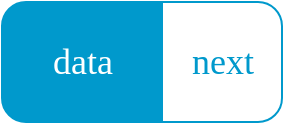 <mxfile version="22.1.11" type="device" pages="5">
  <diagram id="FsDaKxcGOqO5dhoKak5p" name="Node">
    <mxGraphModel dx="1182" dy="826" grid="1" gridSize="10" guides="1" tooltips="1" connect="1" arrows="1" fold="1" page="1" pageScale="1" pageWidth="850" pageHeight="1100" math="0" shadow="0">
      <root>
        <mxCell id="GrmzDp3g-79W7xzoLZHl-0" />
        <mxCell id="GrmzDp3g-79W7xzoLZHl-1" parent="GrmzDp3g-79W7xzoLZHl-0" />
        <mxCell id="KsdpEqnY9Lep3LnOz6BP-6" value="data" style="verticalLabelPosition=middle;verticalAlign=middle;html=1;shape=mxgraph.basic.rect;fillColor2=none;strokeWidth=1;size=12;indent=5;rectStyle=square;topLeftStyle=rounded;bottomLeftStyle=rounded;fillColor=#0099CC;horizontal=1;labelPosition=center;align=center;fontSize=18;fontFamily=Consolas;fontColor=#FFFFFF;strokeColor=#0099CC;" parent="GrmzDp3g-79W7xzoLZHl-1" vertex="1">
          <mxGeometry x="280" y="420" width="80" height="60" as="geometry" />
        </mxCell>
        <mxCell id="2LGOiomjndFYRrt-GHOs-0" value="next" style="verticalLabelPosition=middle;verticalAlign=middle;html=1;shape=mxgraph.basic.rect;fillColor2=none;strokeWidth=1;size=12;indent=5;rectStyle=square;topLeftStyle=default;bottomLeftStyle=default;fillColor=none;horizontal=1;labelPosition=center;align=center;fontSize=18;fontFamily=Consolas;fontColor=#0099CC;strokeColor=#0099CC;topRightStyle=rounded;bottomRightStyle=rounded;" parent="GrmzDp3g-79W7xzoLZHl-1" vertex="1">
          <mxGeometry x="360" y="420" width="60" height="60" as="geometry" />
        </mxCell>
      </root>
    </mxGraphModel>
  </diagram>
  <diagram name="Linked list" id="3mF708BeDqs6XSoAHn_W">
    <mxGraphModel dx="1418" dy="991" grid="1" gridSize="10" guides="1" tooltips="1" connect="1" arrows="1" fold="1" page="1" pageScale="1" pageWidth="850" pageHeight="1100" math="0" shadow="0">
      <root>
        <mxCell id="6vaoy21ZzFrkGHUnX2BL-0" />
        <mxCell id="6vaoy21ZzFrkGHUnX2BL-1" parent="6vaoy21ZzFrkGHUnX2BL-0" />
        <mxCell id="9mg9Lr8GAIOGkNouFSgO-0" value="data" style="verticalLabelPosition=middle;verticalAlign=middle;html=1;shape=mxgraph.basic.rect;fillColor2=none;strokeWidth=1;size=12;indent=5;rectStyle=square;topLeftStyle=rounded;bottomLeftStyle=rounded;fillColor=#0099CC;horizontal=1;labelPosition=center;align=center;fontSize=18;fontFamily=Consolas;fontColor=#FFFFFF;strokeColor=#0099CC;" parent="6vaoy21ZzFrkGHUnX2BL-1" vertex="1">
          <mxGeometry x="80" y="400" width="80" height="60" as="geometry" />
        </mxCell>
        <mxCell id="9mg9Lr8GAIOGkNouFSgO-1" value="next" style="verticalLabelPosition=middle;verticalAlign=middle;html=1;shape=mxgraph.basic.rect;fillColor2=none;strokeWidth=1;size=12;indent=5;rectStyle=square;topLeftStyle=default;bottomLeftStyle=default;fillColor=none;horizontal=1;labelPosition=center;align=center;fontSize=18;fontFamily=Consolas;fontColor=#0099CC;strokeColor=#0099CC;topRightStyle=rounded;bottomRightStyle=rounded;textDirection=ltr;spacingLeft=-10;" parent="6vaoy21ZzFrkGHUnX2BL-1" vertex="1">
          <mxGeometry x="160" y="400" width="60" height="60" as="geometry" />
        </mxCell>
        <mxCell id="9mg9Lr8GAIOGkNouFSgO-2" value="data" style="verticalLabelPosition=middle;verticalAlign=middle;html=1;shape=mxgraph.basic.rect;fillColor2=none;strokeWidth=1;size=12;indent=5;rectStyle=square;topLeftStyle=rounded;bottomLeftStyle=rounded;fillColor=#0099CC;horizontal=1;labelPosition=center;align=center;fontSize=18;fontFamily=Consolas;fontColor=#FFFFFF;strokeColor=#0099CC;" parent="6vaoy21ZzFrkGHUnX2BL-1" vertex="1">
          <mxGeometry x="250" y="400" width="80" height="60" as="geometry" />
        </mxCell>
        <mxCell id="9mg9Lr8GAIOGkNouFSgO-3" value="next" style="verticalLabelPosition=middle;verticalAlign=middle;html=1;shape=mxgraph.basic.rect;fillColor2=none;strokeWidth=1;size=12;indent=5;rectStyle=square;topLeftStyle=default;bottomLeftStyle=default;fillColor=none;horizontal=1;labelPosition=center;align=center;fontSize=18;fontFamily=Consolas;fontColor=#0099CC;strokeColor=#0099CC;topRightStyle=rounded;bottomRightStyle=rounded;spacingLeft=-10;" parent="6vaoy21ZzFrkGHUnX2BL-1" vertex="1">
          <mxGeometry x="330" y="400" width="60" height="60" as="geometry" />
        </mxCell>
        <mxCell id="9mg9Lr8GAIOGkNouFSgO-4" value="data" style="verticalLabelPosition=middle;verticalAlign=middle;html=1;shape=mxgraph.basic.rect;fillColor2=none;strokeWidth=1;size=12;indent=5;rectStyle=square;topLeftStyle=rounded;bottomLeftStyle=rounded;fillColor=#0099CC;horizontal=1;labelPosition=center;align=center;fontSize=18;fontFamily=Consolas;fontColor=#FFFFFF;strokeColor=#0099CC;" parent="6vaoy21ZzFrkGHUnX2BL-1" vertex="1">
          <mxGeometry x="420" y="400" width="80" height="60" as="geometry" />
        </mxCell>
        <mxCell id="9mg9Lr8GAIOGkNouFSgO-5" value="next" style="verticalLabelPosition=middle;verticalAlign=middle;html=1;shape=mxgraph.basic.rect;fillColor2=none;strokeWidth=1;size=12;indent=5;rectStyle=square;topLeftStyle=default;bottomLeftStyle=default;fillColor=none;horizontal=1;labelPosition=center;align=center;fontSize=18;fontFamily=Consolas;fontColor=#0099CC;strokeColor=#0099CC;topRightStyle=rounded;bottomRightStyle=rounded;spacingLeft=-10;" parent="6vaoy21ZzFrkGHUnX2BL-1" vertex="1">
          <mxGeometry x="500" y="400" width="60" height="60" as="geometry" />
        </mxCell>
        <mxCell id="9mg9Lr8GAIOGkNouFSgO-7" value="" style="endArrow=block;html=1;rounded=0;fontFamily=Consolas;fontSize=18;fontColor=#FFFFFF;strokeColor=#0099CC;endFill=1;strokeWidth=2;startArrow=oval;startFill=1;shadow=0;labelBackgroundColor=#5B9BD5;" parent="6vaoy21ZzFrkGHUnX2BL-1" edge="1">
          <mxGeometry width="50" height="50" relative="1" as="geometry">
            <mxPoint x="210" y="430" as="sourcePoint" />
            <mxPoint x="250" y="430" as="targetPoint" />
          </mxGeometry>
        </mxCell>
        <mxCell id="9mg9Lr8GAIOGkNouFSgO-8" value="" style="endArrow=block;html=1;rounded=0;fontFamily=Consolas;fontSize=18;fontColor=#FFFFFF;strokeColor=#0099CC;endFill=1;strokeWidth=2;startArrow=oval;startFill=1;shadow=0;labelBackgroundColor=#5B9BD5;" parent="6vaoy21ZzFrkGHUnX2BL-1" edge="1">
          <mxGeometry width="50" height="50" relative="1" as="geometry">
            <mxPoint x="380" y="429.8" as="sourcePoint" />
            <mxPoint x="420" y="429.8" as="targetPoint" />
          </mxGeometry>
        </mxCell>
        <mxCell id="9mg9Lr8GAIOGkNouFSgO-9" value="" style="endArrow=block;html=1;rounded=0;fontFamily=Consolas;fontSize=18;fontColor=#FFFFFF;strokeColor=#0099CC;endFill=1;strokeWidth=2;startArrow=oval;startFill=1;shadow=0;labelBackgroundColor=#5B9BD5;" parent="6vaoy21ZzFrkGHUnX2BL-1" edge="1">
          <mxGeometry width="50" height="50" relative="1" as="geometry">
            <mxPoint x="550" y="429.8" as="sourcePoint" />
            <mxPoint x="590" y="429.8" as="targetPoint" />
          </mxGeometry>
        </mxCell>
        <mxCell id="rUXEXPl6zOu4gdTXddYr-0" value="head" style="rounded=1;whiteSpace=wrap;html=1;strokeColor=none;fillColor=none;fontFamily=Consolas;fontColor=#00FF80;fontSize=18;" parent="6vaoy21ZzFrkGHUnX2BL-1" vertex="1">
          <mxGeometry x="90" y="340" width="60" height="30" as="geometry" />
        </mxCell>
        <mxCell id="rUXEXPl6zOu4gdTXddYr-1" value="" style="endArrow=block;html=1;rounded=0;fontFamily=Consolas;fontSize=18;fontColor=#FFFFFF;strokeColor=#0099CC;exitX=0.5;exitY=1;exitDx=0;exitDy=0;endFill=1;strokeWidth=2;startArrow=oval;startFill=1;entryX=0.5;entryY=0;entryDx=0;entryDy=0;entryPerimeter=0;" parent="6vaoy21ZzFrkGHUnX2BL-1" source="rUXEXPl6zOu4gdTXddYr-0" edge="1">
          <mxGeometry width="50" height="50" relative="1" as="geometry">
            <mxPoint x="91.663" y="365.66" as="sourcePoint" />
            <mxPoint x="120" y="400" as="targetPoint" />
          </mxGeometry>
        </mxCell>
        <mxCell id="Lwx1nSEmaRO4rTI-82mm-0" value="None" style="strokeWidth=1;html=1;shadow=0;dashed=0;shape=mxgraph.ios.iTextInput;strokeColor=none;buttonText=;fontSize=18;whiteSpace=wrap;align=center;comic=0;fontFamily=Consolas;fillColor=none;fontColor=#FF0000;" parent="6vaoy21ZzFrkGHUnX2BL-1" vertex="1">
          <mxGeometry x="590" y="422.5" width="43.5" height="15" as="geometry" />
        </mxCell>
      </root>
    </mxGraphModel>
  </diagram>
  <diagram name="Init linked-list" id="4HUI7F6O4UtOAUeIY0iH">
    <mxGraphModel dx="1182" dy="826" grid="1" gridSize="10" guides="1" tooltips="1" connect="1" arrows="1" fold="1" page="1" pageScale="1" pageWidth="850" pageHeight="1100" math="0" shadow="0">
      <root>
        <mxCell id="_MZj7EM6Fi28_cPoeGnT-0" />
        <mxCell id="_MZj7EM6Fi28_cPoeGnT-1" parent="_MZj7EM6Fi28_cPoeGnT-0" />
        <mxCell id="KtwoPPnOPcI02ZuWlGR8-36" value="&lt;font face=&quot;Segoe UI Variable Display&quot;&gt;&#39;o&#39;&lt;/font&gt;" style="verticalLabelPosition=middle;verticalAlign=middle;html=1;shape=mxgraph.basic.rect;fillColor2=none;strokeWidth=1;size=12;indent=5;rectStyle=square;topLeftStyle=rounded;bottomLeftStyle=rounded;fillColor=#0099CC;horizontal=1;labelPosition=center;align=center;fontSize=18;fontFamily=Consolas;fontColor=#FFFFFF;strokeColor=#0099CC;" parent="_MZj7EM6Fi28_cPoeGnT-1" vertex="1">
          <mxGeometry x="36.75" y="620" width="70" height="60" as="geometry" />
        </mxCell>
        <mxCell id="KtwoPPnOPcI02ZuWlGR8-37" value="" style="verticalLabelPosition=middle;verticalAlign=middle;html=1;shape=mxgraph.basic.rect;fillColor2=none;strokeWidth=1;size=12;indent=5;rectStyle=square;topLeftStyle=default;bottomLeftStyle=default;fillColor=none;horizontal=1;labelPosition=center;align=center;fontSize=18;fontFamily=Consolas;fontColor=#5B9BD5;strokeColor=#0099CC;topRightStyle=rounded;bottomRightStyle=rounded;textDirection=ltr;spacingLeft=-10;" parent="_MZj7EM6Fi28_cPoeGnT-1" vertex="1">
          <mxGeometry x="106.75" y="620" width="40" height="60" as="geometry" />
        </mxCell>
        <mxCell id="KtwoPPnOPcI02ZuWlGR8-38" value="" style="endArrow=block;html=1;rounded=0;fontFamily=Consolas;fontSize=18;fontColor=#FFFFFF;strokeColor=#0099CC;endFill=1;strokeWidth=2;startArrow=oval;startFill=1;shadow=0;labelBackgroundColor=#5B9BD5;entryX=-0.005;entryY=0.498;entryDx=0;entryDy=0;entryPerimeter=0;" parent="_MZj7EM6Fi28_cPoeGnT-1" target="KtwoPPnOPcI02ZuWlGR8-41" edge="1">
          <mxGeometry width="50" height="50" relative="1" as="geometry">
            <mxPoint x="126.75" y="650" as="sourcePoint" />
            <mxPoint x="178.685" y="649.94" as="targetPoint" />
          </mxGeometry>
        </mxCell>
        <mxCell id="KtwoPPnOPcI02ZuWlGR8-39" value="head" style="rounded=1;whiteSpace=wrap;html=1;strokeColor=none;fillColor=none;fontFamily=Consolas;fontColor=#00FF80;fontSize=18;" parent="_MZj7EM6Fi28_cPoeGnT-1" vertex="1">
          <mxGeometry x="41.75" y="560" width="60" height="30" as="geometry" />
        </mxCell>
        <mxCell id="KtwoPPnOPcI02ZuWlGR8-40" value="" style="endArrow=block;html=1;rounded=0;fontFamily=Consolas;fontSize=18;fontColor=#00FF80;strokeColor=#00FF80;exitX=0.5;exitY=1;exitDx=0;exitDy=0;endFill=1;strokeWidth=2;startArrow=oval;startFill=1;entryX=0.5;entryY=0;entryDx=0;entryDy=0;entryPerimeter=0;" parent="_MZj7EM6Fi28_cPoeGnT-1" source="KtwoPPnOPcI02ZuWlGR8-39" edge="1">
          <mxGeometry width="50" height="50" relative="1" as="geometry">
            <mxPoint x="43.413" y="585.66" as="sourcePoint" />
            <mxPoint x="71.75" y="620.0" as="targetPoint" />
          </mxGeometry>
        </mxCell>
        <mxCell id="KtwoPPnOPcI02ZuWlGR8-41" value="&lt;font face=&quot;Segoe UI Variable Display&quot;&gt;&#39;l&#39;&lt;/font&gt;" style="verticalLabelPosition=middle;verticalAlign=middle;html=1;shape=mxgraph.basic.rect;fillColor2=none;strokeWidth=1;size=12;indent=5;rectStyle=square;topLeftStyle=rounded;bottomLeftStyle=rounded;fillColor=#0099CC;horizontal=1;labelPosition=center;align=center;fontSize=18;fontFamily=Consolas;fontColor=#FFFFFF;strokeColor=#0099CC;" parent="_MZj7EM6Fi28_cPoeGnT-1" vertex="1">
          <mxGeometry x="176.75" y="620" width="70" height="60" as="geometry" />
        </mxCell>
        <mxCell id="KtwoPPnOPcI02ZuWlGR8-42" value="" style="verticalLabelPosition=middle;verticalAlign=middle;html=1;shape=mxgraph.basic.rect;fillColor2=none;strokeWidth=1;size=12;indent=5;rectStyle=square;topLeftStyle=default;bottomLeftStyle=default;fillColor=none;horizontal=1;labelPosition=center;align=center;fontSize=18;fontFamily=Consolas;fontColor=#5B9BD5;strokeColor=#0099CC;topRightStyle=rounded;bottomRightStyle=rounded;textDirection=ltr;spacingLeft=-10;" parent="_MZj7EM6Fi28_cPoeGnT-1" vertex="1">
          <mxGeometry x="246.75" y="620" width="40" height="60" as="geometry" />
        </mxCell>
        <mxCell id="KtwoPPnOPcI02ZuWlGR8-43" value="" style="endArrow=block;html=1;rounded=0;fontFamily=Consolas;fontSize=18;fontColor=#FFFFFF;strokeColor=#0099CC;endFill=1;strokeWidth=2;startArrow=oval;startFill=1;shadow=0;labelBackgroundColor=#5B9BD5;entryX=0.006;entryY=0.499;entryDx=0;entryDy=0;entryPerimeter=0;" parent="_MZj7EM6Fi28_cPoeGnT-1" target="KtwoPPnOPcI02ZuWlGR8-47" edge="1">
          <mxGeometry width="50" height="50" relative="1" as="geometry">
            <mxPoint x="266.75" y="650" as="sourcePoint" />
            <mxPoint x="318.685" y="649.94" as="targetPoint" />
          </mxGeometry>
        </mxCell>
        <mxCell id="KtwoPPnOPcI02ZuWlGR8-44" value="second_node" style="rounded=1;whiteSpace=wrap;html=1;strokeColor=none;fillColor=none;fontFamily=Consolas;fontColor=#FF8433;fontSize=18;" parent="_MZj7EM6Fi28_cPoeGnT-1" vertex="1">
          <mxGeometry x="181.75" y="560" width="60" height="30" as="geometry" />
        </mxCell>
        <mxCell id="KtwoPPnOPcI02ZuWlGR8-45" value="" style="endArrow=block;html=1;rounded=0;fontFamily=Consolas;fontSize=18;fontColor=#FFFFFF;strokeColor=#FF8433;exitX=0.5;exitY=1;exitDx=0;exitDy=0;endFill=1;strokeWidth=2;startArrow=oval;startFill=1;entryX=0.5;entryY=0;entryDx=0;entryDy=0;entryPerimeter=0;" parent="_MZj7EM6Fi28_cPoeGnT-1" source="KtwoPPnOPcI02ZuWlGR8-44" edge="1">
          <mxGeometry width="50" height="50" relative="1" as="geometry">
            <mxPoint x="183.413" y="585.66" as="sourcePoint" />
            <mxPoint x="211.75" y="620.0" as="targetPoint" />
          </mxGeometry>
        </mxCell>
        <mxCell id="KtwoPPnOPcI02ZuWlGR8-47" value="&lt;font face=&quot;Segoe UI Variable Display&quot;&gt;&#39;d&#39;&lt;/font&gt;" style="verticalLabelPosition=middle;verticalAlign=middle;html=1;shape=mxgraph.basic.rect;fillColor2=none;strokeWidth=1;size=12;indent=5;rectStyle=square;topLeftStyle=rounded;bottomLeftStyle=rounded;fillColor=#0099CC;horizontal=1;labelPosition=center;align=center;fontSize=18;fontFamily=Consolas;fontColor=#FFFFFF;strokeColor=#0099CC;" parent="_MZj7EM6Fi28_cPoeGnT-1" vertex="1">
          <mxGeometry x="318.25" y="620" width="70" height="60" as="geometry" />
        </mxCell>
        <mxCell id="KtwoPPnOPcI02ZuWlGR8-48" value="" style="verticalLabelPosition=middle;verticalAlign=middle;html=1;shape=mxgraph.basic.rect;fillColor2=none;strokeWidth=1;size=12;indent=5;rectStyle=square;topLeftStyle=default;bottomLeftStyle=default;fillColor=none;horizontal=1;labelPosition=center;align=center;fontSize=18;fontFamily=Consolas;fontColor=#5B9BD5;strokeColor=#0099CC;topRightStyle=rounded;bottomRightStyle=rounded;textDirection=ltr;spacingLeft=-10;" parent="_MZj7EM6Fi28_cPoeGnT-1" vertex="1">
          <mxGeometry x="388.25" y="620" width="40" height="60" as="geometry" />
        </mxCell>
        <mxCell id="KtwoPPnOPcI02ZuWlGR8-49" value="" style="endArrow=block;html=1;rounded=0;fontFamily=Consolas;fontSize=18;fontColor=#FFFFFF;strokeColor=#0099CC;endFill=1;strokeWidth=2;startArrow=oval;startFill=1;shadow=0;labelBackgroundColor=#5B9BD5;entryX=0.01;entryY=0.496;entryDx=0;entryDy=0;entryPerimeter=0;" parent="_MZj7EM6Fi28_cPoeGnT-1" target="KtwoPPnOPcI02ZuWlGR8-52" edge="1">
          <mxGeometry width="50" height="50" relative="1" as="geometry">
            <mxPoint x="408.25" y="650" as="sourcePoint" />
            <mxPoint x="448.25" y="650.0" as="targetPoint" />
          </mxGeometry>
        </mxCell>
        <mxCell id="KtwoPPnOPcI02ZuWlGR8-50" value="third_node&lt;br&gt;" style="rounded=1;whiteSpace=wrap;html=1;strokeColor=none;fillColor=none;fontFamily=Consolas;fontColor=#FF8433;fontSize=18;" parent="_MZj7EM6Fi28_cPoeGnT-1" vertex="1">
          <mxGeometry x="323.25" y="560" width="60" height="30" as="geometry" />
        </mxCell>
        <mxCell id="KtwoPPnOPcI02ZuWlGR8-51" value="" style="endArrow=block;html=1;rounded=0;fontFamily=Consolas;fontSize=18;fontColor=#FFFFFF;strokeColor=#FF8433;exitX=0.5;exitY=1;exitDx=0;exitDy=0;endFill=1;strokeWidth=2;startArrow=oval;startFill=1;entryX=0.5;entryY=0;entryDx=0;entryDy=0;entryPerimeter=0;" parent="_MZj7EM6Fi28_cPoeGnT-1" source="KtwoPPnOPcI02ZuWlGR8-50" edge="1">
          <mxGeometry width="50" height="50" relative="1" as="geometry">
            <mxPoint x="324.913" y="585.66" as="sourcePoint" />
            <mxPoint x="353.25" y="620" as="targetPoint" />
          </mxGeometry>
        </mxCell>
        <mxCell id="KtwoPPnOPcI02ZuWlGR8-52" value="None" style="strokeWidth=1;html=1;shadow=0;dashed=0;shape=mxgraph.ios.iTextInput;strokeColor=none;buttonText=;fontSize=18;whiteSpace=wrap;align=center;comic=0;fontFamily=Consolas;fillColor=none;fontColor=#FF0000;" parent="_MZj7EM6Fi28_cPoeGnT-1" vertex="1">
          <mxGeometry x="459.75" y="642.5" width="43.5" height="15" as="geometry" />
        </mxCell>
        <mxCell id="8d06ynmxxHl7dnQFTacu-0" value="&lt;font face=&quot;Segoe UI Variable Display&quot;&gt;&#39;o&#39;&lt;/font&gt;" style="verticalLabelPosition=middle;verticalAlign=middle;html=1;shape=mxgraph.basic.rect;fillColor2=none;strokeWidth=1;size=12;indent=5;rectStyle=square;topLeftStyle=rounded;bottomLeftStyle=rounded;fillColor=#0099CC;horizontal=1;labelPosition=center;align=center;fontSize=18;fontFamily=Consolas;fontColor=#FFFFFF;strokeColor=#0099CC;" parent="_MZj7EM6Fi28_cPoeGnT-1" vertex="1">
          <mxGeometry x="40" y="100" width="70" height="60" as="geometry" />
        </mxCell>
        <mxCell id="8d06ynmxxHl7dnQFTacu-1" value="" style="verticalLabelPosition=middle;verticalAlign=middle;html=1;shape=mxgraph.basic.rect;fillColor2=none;strokeWidth=1;size=12;indent=5;rectStyle=square;topLeftStyle=default;bottomLeftStyle=default;fillColor=none;horizontal=1;labelPosition=center;align=center;fontSize=18;fontFamily=Consolas;fontColor=#5B9BD5;strokeColor=#0099CC;topRightStyle=rounded;bottomRightStyle=rounded;textDirection=ltr;spacingLeft=-10;" parent="_MZj7EM6Fi28_cPoeGnT-1" vertex="1">
          <mxGeometry x="110" y="100" width="40" height="60" as="geometry" />
        </mxCell>
        <mxCell id="8d06ynmxxHl7dnQFTacu-2" value="" style="endArrow=block;html=1;rounded=0;fontFamily=Consolas;fontSize=18;fontColor=#FFFFFF;strokeColor=#0099CC;endFill=1;strokeWidth=2;startArrow=oval;startFill=1;shadow=0;labelBackgroundColor=#5B9BD5;entryX=0.01;entryY=0.496;entryDx=0;entryDy=0;entryPerimeter=0;" parent="_MZj7EM6Fi28_cPoeGnT-1" target="8d06ynmxxHl7dnQFTacu-5" edge="1">
          <mxGeometry width="50" height="50" relative="1" as="geometry">
            <mxPoint x="130" y="130.0" as="sourcePoint" />
            <mxPoint x="170" y="130.0" as="targetPoint" />
          </mxGeometry>
        </mxCell>
        <mxCell id="8d06ynmxxHl7dnQFTacu-3" value="first_node" style="rounded=1;whiteSpace=wrap;html=1;strokeColor=none;fillColor=none;fontFamily=Consolas;fontColor=#FF8433;fontSize=18;" parent="_MZj7EM6Fi28_cPoeGnT-1" vertex="1">
          <mxGeometry x="45" y="40" width="60" height="30" as="geometry" />
        </mxCell>
        <mxCell id="8d06ynmxxHl7dnQFTacu-4" value="" style="endArrow=block;html=1;rounded=0;fontFamily=Consolas;fontSize=18;fontColor=#FFFFFF;strokeColor=#FF8433;exitX=0.5;exitY=1;exitDx=0;exitDy=0;endFill=1;strokeWidth=2;startArrow=oval;startFill=1;entryX=0.5;entryY=0;entryDx=0;entryDy=0;entryPerimeter=0;" parent="_MZj7EM6Fi28_cPoeGnT-1" source="8d06ynmxxHl7dnQFTacu-3" edge="1">
          <mxGeometry width="50" height="50" relative="1" as="geometry">
            <mxPoint x="46.663" y="65.66" as="sourcePoint" />
            <mxPoint x="75" y="100.0" as="targetPoint" />
          </mxGeometry>
        </mxCell>
        <mxCell id="8d06ynmxxHl7dnQFTacu-5" value="None" style="strokeWidth=1;html=1;shadow=0;dashed=0;shape=mxgraph.ios.iTextInput;strokeColor=none;buttonText=;fontSize=18;whiteSpace=wrap;align=center;comic=0;fontFamily=Consolas;fillColor=none;fontColor=#FF0000;" parent="_MZj7EM6Fi28_cPoeGnT-1" vertex="1">
          <mxGeometry x="181.5" y="122.5" width="43.5" height="15" as="geometry" />
        </mxCell>
        <mxCell id="8d06ynmxxHl7dnQFTacu-6" value="&lt;font face=&quot;Segoe UI Variable Display&quot;&gt;&#39;l&#39;&lt;/font&gt;" style="verticalLabelPosition=middle;verticalAlign=middle;html=1;shape=mxgraph.basic.rect;fillColor2=none;strokeWidth=1;size=12;indent=5;rectStyle=square;topLeftStyle=rounded;bottomLeftStyle=rounded;fillColor=#0099CC;horizontal=1;labelPosition=center;align=center;fontSize=18;fontFamily=Consolas;fontColor=#FFFFFF;strokeColor=#0099CC;" parent="_MZj7EM6Fi28_cPoeGnT-1" vertex="1">
          <mxGeometry x="280" y="100" width="70" height="60" as="geometry" />
        </mxCell>
        <mxCell id="8d06ynmxxHl7dnQFTacu-7" value="" style="verticalLabelPosition=middle;verticalAlign=middle;html=1;shape=mxgraph.basic.rect;fillColor2=none;strokeWidth=1;size=12;indent=5;rectStyle=square;topLeftStyle=default;bottomLeftStyle=default;fillColor=none;horizontal=1;labelPosition=center;align=center;fontSize=18;fontFamily=Consolas;fontColor=#5B9BD5;strokeColor=#0099CC;topRightStyle=rounded;bottomRightStyle=rounded;textDirection=ltr;spacingLeft=-10;" parent="_MZj7EM6Fi28_cPoeGnT-1" vertex="1">
          <mxGeometry x="350" y="100" width="40" height="60" as="geometry" />
        </mxCell>
        <mxCell id="8d06ynmxxHl7dnQFTacu-8" value="" style="endArrow=block;html=1;rounded=0;fontFamily=Consolas;fontSize=18;fontColor=#FFFFFF;strokeColor=#0099CC;endFill=1;strokeWidth=2;startArrow=oval;startFill=1;shadow=0;labelBackgroundColor=#5B9BD5;entryX=0.01;entryY=0.496;entryDx=0;entryDy=0;entryPerimeter=0;" parent="_MZj7EM6Fi28_cPoeGnT-1" target="8d06ynmxxHl7dnQFTacu-11" edge="1">
          <mxGeometry width="50" height="50" relative="1" as="geometry">
            <mxPoint x="370.0" y="130" as="sourcePoint" />
            <mxPoint x="410" y="130.0" as="targetPoint" />
          </mxGeometry>
        </mxCell>
        <mxCell id="8d06ynmxxHl7dnQFTacu-9" value="second_node" style="rounded=1;whiteSpace=wrap;html=1;strokeColor=none;fillColor=none;fontFamily=Consolas;fontColor=#FF8433;fontSize=18;" parent="_MZj7EM6Fi28_cPoeGnT-1" vertex="1">
          <mxGeometry x="285" y="40" width="60" height="30" as="geometry" />
        </mxCell>
        <mxCell id="8d06ynmxxHl7dnQFTacu-10" value="" style="endArrow=block;html=1;rounded=0;fontFamily=Consolas;fontSize=18;fontColor=#FFFFFF;strokeColor=#FF8433;exitX=0.5;exitY=1;exitDx=0;exitDy=0;endFill=1;strokeWidth=2;startArrow=oval;startFill=1;entryX=0.5;entryY=0;entryDx=0;entryDy=0;entryPerimeter=0;" parent="_MZj7EM6Fi28_cPoeGnT-1" source="8d06ynmxxHl7dnQFTacu-9" edge="1">
          <mxGeometry width="50" height="50" relative="1" as="geometry">
            <mxPoint x="286.663" y="65.66" as="sourcePoint" />
            <mxPoint x="315" y="100" as="targetPoint" />
          </mxGeometry>
        </mxCell>
        <mxCell id="8d06ynmxxHl7dnQFTacu-11" value="None" style="strokeWidth=1;html=1;shadow=0;dashed=0;shape=mxgraph.ios.iTextInput;strokeColor=none;buttonText=;fontSize=18;whiteSpace=wrap;align=center;comic=0;fontFamily=Consolas;fillColor=none;fontColor=#FF0000;" parent="_MZj7EM6Fi28_cPoeGnT-1" vertex="1">
          <mxGeometry x="421.5" y="122.5" width="43.5" height="15" as="geometry" />
        </mxCell>
        <mxCell id="8d06ynmxxHl7dnQFTacu-12" value="&lt;font face=&quot;Segoe UI Variable Display&quot;&gt;&#39;d&#39;&lt;/font&gt;" style="verticalLabelPosition=middle;verticalAlign=middle;html=1;shape=mxgraph.basic.rect;fillColor2=none;strokeWidth=1;size=12;indent=5;rectStyle=square;topLeftStyle=rounded;bottomLeftStyle=rounded;fillColor=#0099CC;horizontal=1;labelPosition=center;align=center;fontSize=18;fontFamily=Consolas;fontColor=#FFFFFF;strokeColor=#0099CC;" parent="_MZj7EM6Fi28_cPoeGnT-1" vertex="1">
          <mxGeometry x="520" y="100" width="70" height="60" as="geometry" />
        </mxCell>
        <mxCell id="8d06ynmxxHl7dnQFTacu-13" value="" style="verticalLabelPosition=middle;verticalAlign=middle;html=1;shape=mxgraph.basic.rect;fillColor2=none;strokeWidth=1;size=12;indent=5;rectStyle=square;topLeftStyle=default;bottomLeftStyle=default;fillColor=none;horizontal=1;labelPosition=center;align=center;fontSize=18;fontFamily=Consolas;fontColor=#5B9BD5;strokeColor=#0099CC;topRightStyle=rounded;bottomRightStyle=rounded;textDirection=ltr;spacingLeft=-10;" parent="_MZj7EM6Fi28_cPoeGnT-1" vertex="1">
          <mxGeometry x="590" y="100" width="40" height="60" as="geometry" />
        </mxCell>
        <mxCell id="8d06ynmxxHl7dnQFTacu-14" value="" style="endArrow=block;html=1;rounded=0;fontFamily=Consolas;fontSize=18;fontColor=#FFFFFF;strokeColor=#0099CC;endFill=1;strokeWidth=2;startArrow=oval;startFill=1;shadow=0;labelBackgroundColor=#5B9BD5;entryX=0.01;entryY=0.496;entryDx=0;entryDy=0;entryPerimeter=0;" parent="_MZj7EM6Fi28_cPoeGnT-1" target="8d06ynmxxHl7dnQFTacu-17" edge="1">
          <mxGeometry width="50" height="50" relative="1" as="geometry">
            <mxPoint x="610.0" y="130" as="sourcePoint" />
            <mxPoint x="650" y="130.0" as="targetPoint" />
          </mxGeometry>
        </mxCell>
        <mxCell id="8d06ynmxxHl7dnQFTacu-15" value="third_node" style="rounded=1;whiteSpace=wrap;html=1;strokeColor=none;fillColor=none;fontFamily=Consolas;fontColor=#FF8433;fontSize=18;" parent="_MZj7EM6Fi28_cPoeGnT-1" vertex="1">
          <mxGeometry x="525" y="40" width="60" height="30" as="geometry" />
        </mxCell>
        <mxCell id="8d06ynmxxHl7dnQFTacu-16" value="" style="endArrow=block;html=1;rounded=0;fontFamily=Consolas;fontSize=18;fontColor=#FFFFFF;strokeColor=#FF8433;exitX=0.5;exitY=1;exitDx=0;exitDy=0;endFill=1;strokeWidth=2;startArrow=oval;startFill=1;entryX=0.5;entryY=0;entryDx=0;entryDy=0;entryPerimeter=0;" parent="_MZj7EM6Fi28_cPoeGnT-1" source="8d06ynmxxHl7dnQFTacu-15" edge="1">
          <mxGeometry width="50" height="50" relative="1" as="geometry">
            <mxPoint x="526.663" y="65.66" as="sourcePoint" />
            <mxPoint x="555" y="100" as="targetPoint" />
          </mxGeometry>
        </mxCell>
        <mxCell id="8d06ynmxxHl7dnQFTacu-17" value="None" style="strokeWidth=1;html=1;shadow=0;dashed=0;shape=mxgraph.ios.iTextInput;strokeColor=none;buttonText=;fontSize=18;whiteSpace=wrap;align=center;comic=0;fontFamily=Consolas;fillColor=none;fontColor=#FF0000;" parent="_MZj7EM6Fi28_cPoeGnT-1" vertex="1">
          <mxGeometry x="661.5" y="122.5" width="43.5" height="15" as="geometry" />
        </mxCell>
        <mxCell id="ZldVNipUa5ulKOVYu2GO-1" value="head" style="rounded=1;whiteSpace=wrap;html=1;strokeColor=none;fillColor=none;fontFamily=Consolas;fontColor=#00FF80;fontSize=18;" vertex="1" parent="_MZj7EM6Fi28_cPoeGnT-1">
          <mxGeometry x="60" y="277.5" width="60" height="30" as="geometry" />
        </mxCell>
        <mxCell id="ZldVNipUa5ulKOVYu2GO-2" value="" style="endArrow=block;html=1;rounded=0;fontFamily=Consolas;fontSize=18;fontColor=#00FF80;strokeColor=#00FF80;exitX=0.5;exitY=1;exitDx=0;exitDy=0;endFill=1;strokeWidth=2;startArrow=oval;startFill=1;" edge="1" parent="_MZj7EM6Fi28_cPoeGnT-1" source="ZldVNipUa5ulKOVYu2GO-1">
          <mxGeometry width="50" height="50" relative="1" as="geometry">
            <mxPoint x="61.663" y="303.16" as="sourcePoint" />
            <mxPoint x="120" y="330" as="targetPoint" />
          </mxGeometry>
        </mxCell>
        <mxCell id="ZldVNipUa5ulKOVYu2GO-3" value="&lt;font face=&quot;Segoe UI Variable Display&quot;&gt;&#39;o&#39;&lt;/font&gt;" style="verticalLabelPosition=middle;verticalAlign=middle;html=1;shape=mxgraph.basic.rect;fillColor2=none;strokeWidth=1;size=12;indent=5;rectStyle=square;topLeftStyle=rounded;bottomLeftStyle=rounded;fillColor=#0099CC;horizontal=1;labelPosition=center;align=center;fontSize=18;fontFamily=Consolas;fontColor=#FFFFFF;strokeColor=#0099CC;" vertex="1" parent="_MZj7EM6Fi28_cPoeGnT-1">
          <mxGeometry x="122.5" y="300" width="70" height="60" as="geometry" />
        </mxCell>
        <mxCell id="ZldVNipUa5ulKOVYu2GO-4" value="" style="verticalLabelPosition=middle;verticalAlign=middle;html=1;shape=mxgraph.basic.rect;fillColor2=none;strokeWidth=1;size=12;indent=5;rectStyle=square;topLeftStyle=default;bottomLeftStyle=default;fillColor=none;horizontal=1;labelPosition=center;align=center;fontSize=18;fontFamily=Consolas;fontColor=#5B9BD5;strokeColor=#0099CC;topRightStyle=rounded;bottomRightStyle=rounded;textDirection=ltr;spacingLeft=-10;" vertex="1" parent="_MZj7EM6Fi28_cPoeGnT-1">
          <mxGeometry x="192.5" y="300" width="40" height="60" as="geometry" />
        </mxCell>
        <mxCell id="ZldVNipUa5ulKOVYu2GO-5" value="" style="endArrow=block;html=1;rounded=0;fontFamily=Consolas;fontSize=18;fontColor=#FFFFFF;strokeColor=#0099CC;endFill=1;strokeWidth=2;startArrow=oval;startFill=1;shadow=0;labelBackgroundColor=#5B9BD5;entryX=0.01;entryY=0.496;entryDx=0;entryDy=0;entryPerimeter=0;" edge="1" parent="_MZj7EM6Fi28_cPoeGnT-1" target="ZldVNipUa5ulKOVYu2GO-8">
          <mxGeometry width="50" height="50" relative="1" as="geometry">
            <mxPoint x="212.5" y="330.0" as="sourcePoint" />
            <mxPoint x="252.5" y="330.0" as="targetPoint" />
          </mxGeometry>
        </mxCell>
        <mxCell id="ZldVNipUa5ulKOVYu2GO-6" value="first_node" style="rounded=1;whiteSpace=wrap;html=1;strokeColor=none;fillColor=none;fontFamily=Consolas;fontColor=#FF8433;fontSize=18;" vertex="1" parent="_MZj7EM6Fi28_cPoeGnT-1">
          <mxGeometry x="127.5" y="240" width="60" height="30" as="geometry" />
        </mxCell>
        <mxCell id="ZldVNipUa5ulKOVYu2GO-7" value="" style="endArrow=block;html=1;rounded=0;fontFamily=Consolas;fontSize=18;fontColor=#FFFFFF;strokeColor=#FF8433;exitX=0.5;exitY=1;exitDx=0;exitDy=0;endFill=1;strokeWidth=2;startArrow=oval;startFill=1;entryX=0.5;entryY=0;entryDx=0;entryDy=0;entryPerimeter=0;" edge="1" parent="_MZj7EM6Fi28_cPoeGnT-1" source="ZldVNipUa5ulKOVYu2GO-6">
          <mxGeometry width="50" height="50" relative="1" as="geometry">
            <mxPoint x="129.163" y="265.66" as="sourcePoint" />
            <mxPoint x="157.5" y="300.0" as="targetPoint" />
          </mxGeometry>
        </mxCell>
        <mxCell id="ZldVNipUa5ulKOVYu2GO-8" value="None" style="strokeWidth=1;html=1;shadow=0;dashed=0;shape=mxgraph.ios.iTextInput;strokeColor=none;buttonText=;fontSize=18;whiteSpace=wrap;align=center;comic=0;fontFamily=Consolas;fillColor=none;fontColor=#FF0000;" vertex="1" parent="_MZj7EM6Fi28_cPoeGnT-1">
          <mxGeometry x="264" y="322.5" width="43.5" height="15" as="geometry" />
        </mxCell>
        <mxCell id="ZldVNipUa5ulKOVYu2GO-9" value="&lt;font face=&quot;Segoe UI Variable Display&quot;&gt;&#39;o&#39;&lt;/font&gt;" style="verticalLabelPosition=middle;verticalAlign=middle;html=1;shape=mxgraph.basic.rect;fillColor2=none;strokeWidth=1;size=12;indent=5;rectStyle=square;topLeftStyle=rounded;bottomLeftStyle=rounded;fillColor=#0099CC;horizontal=1;labelPosition=center;align=center;fontSize=18;fontFamily=Consolas;fontColor=#FFFFFF;strokeColor=#0099CC;" vertex="1" parent="_MZj7EM6Fi28_cPoeGnT-1">
          <mxGeometry x="40" y="460" width="70" height="60" as="geometry" />
        </mxCell>
        <mxCell id="ZldVNipUa5ulKOVYu2GO-10" value="" style="verticalLabelPosition=middle;verticalAlign=middle;html=1;shape=mxgraph.basic.rect;fillColor2=none;strokeWidth=1;size=12;indent=5;rectStyle=square;topLeftStyle=default;bottomLeftStyle=default;fillColor=none;horizontal=1;labelPosition=center;align=center;fontSize=18;fontFamily=Consolas;fontColor=#5B9BD5;strokeColor=#0099CC;topRightStyle=rounded;bottomRightStyle=rounded;textDirection=ltr;spacingLeft=-10;" vertex="1" parent="_MZj7EM6Fi28_cPoeGnT-1">
          <mxGeometry x="110" y="460" width="40" height="60" as="geometry" />
        </mxCell>
        <mxCell id="ZldVNipUa5ulKOVYu2GO-11" value="" style="endArrow=block;html=1;rounded=0;fontFamily=Consolas;fontSize=18;fontColor=#FFFFFF;strokeColor=#0099CC;endFill=1;strokeWidth=2;startArrow=oval;startFill=1;shadow=0;labelBackgroundColor=#5B9BD5;entryX=-0.005;entryY=0.498;entryDx=0;entryDy=0;entryPerimeter=0;" edge="1" parent="_MZj7EM6Fi28_cPoeGnT-1" target="ZldVNipUa5ulKOVYu2GO-14">
          <mxGeometry width="50" height="50" relative="1" as="geometry">
            <mxPoint x="130.0" y="490" as="sourcePoint" />
            <mxPoint x="181.935" y="489.94" as="targetPoint" />
          </mxGeometry>
        </mxCell>
        <mxCell id="ZldVNipUa5ulKOVYu2GO-12" value="head" style="rounded=1;whiteSpace=wrap;html=1;strokeColor=none;fillColor=none;fontFamily=Consolas;fontColor=#00FF80;fontSize=18;" vertex="1" parent="_MZj7EM6Fi28_cPoeGnT-1">
          <mxGeometry x="45" y="400" width="60" height="30" as="geometry" />
        </mxCell>
        <mxCell id="ZldVNipUa5ulKOVYu2GO-13" value="" style="endArrow=block;html=1;rounded=0;fontFamily=Consolas;fontSize=18;fontColor=#00FF80;strokeColor=#00FF80;exitX=0.5;exitY=1;exitDx=0;exitDy=0;endFill=1;strokeWidth=2;startArrow=oval;startFill=1;entryX=0.5;entryY=0;entryDx=0;entryDy=0;entryPerimeter=0;" edge="1" parent="_MZj7EM6Fi28_cPoeGnT-1" source="ZldVNipUa5ulKOVYu2GO-12">
          <mxGeometry width="50" height="50" relative="1" as="geometry">
            <mxPoint x="46.663" y="425.66" as="sourcePoint" />
            <mxPoint x="75.0" y="460.0" as="targetPoint" />
          </mxGeometry>
        </mxCell>
        <mxCell id="ZldVNipUa5ulKOVYu2GO-14" value="&lt;font face=&quot;Segoe UI Variable Display&quot;&gt;&#39;l&#39;&lt;/font&gt;" style="verticalLabelPosition=middle;verticalAlign=middle;html=1;shape=mxgraph.basic.rect;fillColor2=none;strokeWidth=1;size=12;indent=5;rectStyle=square;topLeftStyle=rounded;bottomLeftStyle=rounded;fillColor=#0099CC;horizontal=1;labelPosition=center;align=center;fontSize=18;fontFamily=Consolas;fontColor=#FFFFFF;strokeColor=#0099CC;" vertex="1" parent="_MZj7EM6Fi28_cPoeGnT-1">
          <mxGeometry x="180" y="460" width="70" height="60" as="geometry" />
        </mxCell>
        <mxCell id="ZldVNipUa5ulKOVYu2GO-15" value="" style="verticalLabelPosition=middle;verticalAlign=middle;html=1;shape=mxgraph.basic.rect;fillColor2=none;strokeWidth=1;size=12;indent=5;rectStyle=square;topLeftStyle=default;bottomLeftStyle=default;fillColor=none;horizontal=1;labelPosition=center;align=center;fontSize=18;fontFamily=Consolas;fontColor=#5B9BD5;strokeColor=#0099CC;topRightStyle=rounded;bottomRightStyle=rounded;textDirection=ltr;spacingLeft=-10;" vertex="1" parent="_MZj7EM6Fi28_cPoeGnT-1">
          <mxGeometry x="250" y="460" width="40" height="60" as="geometry" />
        </mxCell>
        <mxCell id="ZldVNipUa5ulKOVYu2GO-16" value="" style="endArrow=block;html=1;rounded=0;fontFamily=Consolas;fontSize=18;fontColor=#FFFFFF;strokeColor=#0099CC;endFill=1;strokeWidth=2;startArrow=oval;startFill=1;shadow=0;labelBackgroundColor=#5B9BD5;entryX=0.006;entryY=0.499;entryDx=0;entryDy=0;entryPerimeter=0;" edge="1" parent="_MZj7EM6Fi28_cPoeGnT-1">
          <mxGeometry width="50" height="50" relative="1" as="geometry">
            <mxPoint x="270.0" y="490" as="sourcePoint" />
            <mxPoint x="322" y="490" as="targetPoint" />
          </mxGeometry>
        </mxCell>
        <mxCell id="ZldVNipUa5ulKOVYu2GO-17" value="second_node" style="rounded=1;whiteSpace=wrap;html=1;strokeColor=none;fillColor=none;fontFamily=Consolas;fontColor=#FF8433;fontSize=18;" vertex="1" parent="_MZj7EM6Fi28_cPoeGnT-1">
          <mxGeometry x="185" y="400" width="60" height="30" as="geometry" />
        </mxCell>
        <mxCell id="ZldVNipUa5ulKOVYu2GO-18" value="" style="endArrow=block;html=1;rounded=0;fontFamily=Consolas;fontSize=18;fontColor=#FFFFFF;strokeColor=#FF8433;exitX=0.5;exitY=1;exitDx=0;exitDy=0;endFill=1;strokeWidth=2;startArrow=oval;startFill=1;entryX=0.5;entryY=0;entryDx=0;entryDy=0;entryPerimeter=0;" edge="1" parent="_MZj7EM6Fi28_cPoeGnT-1" source="ZldVNipUa5ulKOVYu2GO-17">
          <mxGeometry width="50" height="50" relative="1" as="geometry">
            <mxPoint x="186.663" y="425.66" as="sourcePoint" />
            <mxPoint x="215.0" y="460.0" as="targetPoint" />
          </mxGeometry>
        </mxCell>
      </root>
    </mxGraphModel>
  </diagram>
  <diagram name="Insert before" id="hH79UbBdj9fPytjGU2oG">
    <mxGraphModel dx="1182" dy="826" grid="1" gridSize="10" guides="1" tooltips="1" connect="1" arrows="1" fold="1" page="1" pageScale="1" pageWidth="850" pageHeight="1100" math="0" shadow="0">
      <root>
        <mxCell id="It0pBpE-pp7l9tcnwP_t-0" />
        <mxCell id="It0pBpE-pp7l9tcnwP_t-1" parent="It0pBpE-pp7l9tcnwP_t-0" />
        <mxCell id="Av-1GZneiNrVBboQaAvv-0" value="&lt;font face=&quot;Segoe UI Variable Display&quot;&gt;&#39;y&#39;&lt;/font&gt;" style="verticalLabelPosition=middle;verticalAlign=middle;html=1;shape=mxgraph.basic.rect;fillColor2=none;strokeWidth=1;size=12;indent=5;rectStyle=square;topLeftStyle=rounded;bottomLeftStyle=rounded;fillColor=#FFCC3B;horizontal=1;labelPosition=center;align=center;fontSize=18;fontFamily=Consolas;fontColor=#FFFFFF;strokeColor=#FFCC3B;" parent="It0pBpE-pp7l9tcnwP_t-1" vertex="1">
          <mxGeometry x="418.5" y="330" width="70" height="60" as="geometry" />
        </mxCell>
        <mxCell id="Av-1GZneiNrVBboQaAvv-1" value="" style="verticalLabelPosition=middle;verticalAlign=middle;html=1;shape=mxgraph.basic.rect;fillColor2=none;strokeWidth=1;size=12;indent=5;rectStyle=square;topLeftStyle=default;bottomLeftStyle=default;fillColor=none;horizontal=1;labelPosition=center;align=center;fontSize=18;fontFamily=Consolas;fontColor=#5B9BD5;strokeColor=#FFCC3B;topRightStyle=rounded;bottomRightStyle=rounded;textDirection=ltr;spacingLeft=-10;" parent="It0pBpE-pp7l9tcnwP_t-1" vertex="1">
          <mxGeometry x="488.5" y="330" width="40" height="60" as="geometry" />
        </mxCell>
        <mxCell id="Av-1GZneiNrVBboQaAvv-2" value="" style="endArrow=block;html=1;rounded=0;fontFamily=Consolas;fontSize=18;fontColor=#FFFFFF;strokeColor=#FFCC3B;endFill=1;strokeWidth=2;startArrow=oval;startFill=1;shadow=0;labelBackgroundColor=#5B9BD5;" parent="It0pBpE-pp7l9tcnwP_t-1" edge="1">
          <mxGeometry width="50" height="50" relative="1" as="geometry">
            <mxPoint x="512" y="359.9" as="sourcePoint" />
            <mxPoint x="552" y="359.9" as="targetPoint" />
          </mxGeometry>
        </mxCell>
        <mxCell id="Av-1GZneiNrVBboQaAvv-5" value="None" style="strokeWidth=1;html=1;shadow=0;dashed=0;shape=mxgraph.ios.iTextInput;strokeColor=none;buttonText=;fontSize=18;whiteSpace=wrap;align=center;comic=0;fontFamily=Consolas;fillColor=none;fontColor=#FF0000;" parent="It0pBpE-pp7l9tcnwP_t-1" vertex="1">
          <mxGeometry x="552" y="352.5" width="43.5" height="15" as="geometry" />
        </mxCell>
        <mxCell id="c4ChBei47tfafTecQfEJ-1" value="&lt;font face=&quot;Segoe UI Variable Display&quot;&gt;&#39;o&#39;&lt;/font&gt;" style="verticalLabelPosition=middle;verticalAlign=middle;html=1;shape=mxgraph.basic.rect;fillColor2=none;strokeWidth=1;size=12;indent=5;rectStyle=square;topLeftStyle=rounded;bottomLeftStyle=rounded;fillColor=#0099CC;horizontal=1;labelPosition=center;align=center;fontSize=18;fontFamily=Consolas;fontColor=#FFFFFF;strokeColor=#0099CC;" parent="It0pBpE-pp7l9tcnwP_t-1" vertex="1">
          <mxGeometry x="160" y="240" width="70" height="60" as="geometry" />
        </mxCell>
        <mxCell id="c4ChBei47tfafTecQfEJ-2" value="" style="verticalLabelPosition=middle;verticalAlign=middle;html=1;shape=mxgraph.basic.rect;fillColor2=none;strokeWidth=1;size=12;indent=5;rectStyle=square;topLeftStyle=default;bottomLeftStyle=default;fillColor=none;horizontal=1;labelPosition=center;align=center;fontSize=18;fontFamily=Consolas;fontColor=#5B9BD5;strokeColor=#0099CC;topRightStyle=rounded;bottomRightStyle=rounded;textDirection=ltr;spacingLeft=-10;" parent="It0pBpE-pp7l9tcnwP_t-1" vertex="1">
          <mxGeometry x="230" y="240" width="40" height="60" as="geometry" />
        </mxCell>
        <mxCell id="c4ChBei47tfafTecQfEJ-3" value="head" style="rounded=1;whiteSpace=wrap;html=1;strokeColor=none;fillColor=none;fontFamily=Consolas;fontColor=#00FF80;fontSize=18;" parent="It0pBpE-pp7l9tcnwP_t-1" vertex="1">
          <mxGeometry x="165" y="180" width="60" height="30" as="geometry" />
        </mxCell>
        <mxCell id="c4ChBei47tfafTecQfEJ-4" value="" style="endArrow=block;html=1;rounded=0;fontFamily=Consolas;fontSize=18;fontColor=#FFFFFF;strokeColor=#00FF80;exitX=0.5;exitY=1;exitDx=0;exitDy=0;endFill=1;strokeWidth=2;startArrow=oval;startFill=1;" parent="It0pBpE-pp7l9tcnwP_t-1" source="c4ChBei47tfafTecQfEJ-3" target="c4ChBei47tfafTecQfEJ-1" edge="1">
          <mxGeometry width="50" height="50" relative="1" as="geometry">
            <mxPoint x="161.663" y="205.66" as="sourcePoint" />
            <mxPoint x="190" y="240.0" as="targetPoint" />
          </mxGeometry>
        </mxCell>
        <mxCell id="c4ChBei47tfafTecQfEJ-5" value="" style="endArrow=block;html=1;rounded=0;fontFamily=Consolas;fontSize=18;fontColor=#FFFFFF;strokeColor=#0099CC;endFill=1;strokeWidth=2;startArrow=oval;startFill=1;shadow=0;labelBackgroundColor=#5B9BD5;entryX=0;entryY=0.498;entryDx=0;entryDy=0;entryPerimeter=0;" parent="It0pBpE-pp7l9tcnwP_t-1" target="c4ChBei47tfafTecQfEJ-7" edge="1">
          <mxGeometry width="50" height="50" relative="1" as="geometry">
            <mxPoint x="253" y="269.89" as="sourcePoint" />
            <mxPoint x="293" y="269.89" as="targetPoint" />
          </mxGeometry>
        </mxCell>
        <mxCell id="c4ChBei47tfafTecQfEJ-7" value="&lt;font face=&quot;Segoe UI Variable Display&quot;&gt;&#39;l&#39;&lt;/font&gt;" style="verticalLabelPosition=middle;verticalAlign=middle;html=1;shape=mxgraph.basic.rect;fillColor2=none;strokeWidth=1;size=12;indent=5;rectStyle=square;topLeftStyle=rounded;bottomLeftStyle=rounded;fillColor=#0099CC;horizontal=1;labelPosition=center;align=center;fontSize=18;fontFamily=Consolas;fontColor=#FFFFFF;strokeColor=#0099CC;" parent="It0pBpE-pp7l9tcnwP_t-1" vertex="1">
          <mxGeometry x="300" y="240" width="70" height="60" as="geometry" />
        </mxCell>
        <mxCell id="c4ChBei47tfafTecQfEJ-8" value="" style="verticalLabelPosition=middle;verticalAlign=middle;html=1;shape=mxgraph.basic.rect;fillColor2=none;strokeWidth=1;size=12;indent=5;rectStyle=square;topLeftStyle=default;bottomLeftStyle=default;fillColor=none;horizontal=1;labelPosition=center;align=center;fontSize=18;fontFamily=Consolas;fontColor=#5B9BD5;strokeColor=#0099CC;topRightStyle=rounded;bottomRightStyle=rounded;textDirection=ltr;spacingLeft=-10;" parent="It0pBpE-pp7l9tcnwP_t-1" vertex="1">
          <mxGeometry x="370" y="240" width="40" height="60" as="geometry" />
        </mxCell>
        <mxCell id="c4ChBei47tfafTecQfEJ-9" value="" style="endArrow=block;html=1;rounded=0;fontFamily=Consolas;fontSize=18;fontColor=#FFFFFF;strokeColor=#0099CC;endFill=1;strokeWidth=2;startArrow=oval;startFill=1;shadow=0;labelBackgroundColor=#5B9BD5;entryX=0.013;entryY=0.5;entryDx=0;entryDy=0;entryPerimeter=0;" parent="It0pBpE-pp7l9tcnwP_t-1" target="c4ChBei47tfafTecQfEJ-12" edge="1">
          <mxGeometry width="50" height="50" relative="1" as="geometry">
            <mxPoint x="390" y="270.0" as="sourcePoint" />
            <mxPoint x="430" y="270.0" as="targetPoint" />
          </mxGeometry>
        </mxCell>
        <mxCell id="c4ChBei47tfafTecQfEJ-10" value="previous" style="rounded=1;whiteSpace=wrap;html=1;strokeColor=none;fillColor=none;fontFamily=Consolas;fontColor=#FF8433;fontSize=18;" parent="It0pBpE-pp7l9tcnwP_t-1" vertex="1">
          <mxGeometry x="305" y="180" width="60" height="30" as="geometry" />
        </mxCell>
        <mxCell id="c4ChBei47tfafTecQfEJ-11" value="" style="endArrow=block;html=1;rounded=0;fontFamily=Consolas;fontSize=18;fontColor=#FFFFFF;strokeColor=#FF8433;exitX=0.5;exitY=1;exitDx=0;exitDy=0;endFill=1;strokeWidth=2;startArrow=oval;startFill=1;entryX=0.503;entryY=0.007;entryDx=0;entryDy=0;entryPerimeter=0;" parent="It0pBpE-pp7l9tcnwP_t-1" source="c4ChBei47tfafTecQfEJ-10" target="c4ChBei47tfafTecQfEJ-7" edge="1">
          <mxGeometry width="50" height="50" relative="1" as="geometry">
            <mxPoint x="301.663" y="205.66" as="sourcePoint" />
            <mxPoint x="330" y="240.0" as="targetPoint" />
          </mxGeometry>
        </mxCell>
        <mxCell id="c4ChBei47tfafTecQfEJ-12" value="&lt;font face=&quot;Segoe UI Variable Display&quot;&gt;&#39;d&#39;&lt;/font&gt;" style="verticalLabelPosition=middle;verticalAlign=middle;html=1;shape=mxgraph.basic.rect;fillColor2=none;strokeWidth=1;size=12;indent=5;rectStyle=square;topLeftStyle=rounded;bottomLeftStyle=rounded;fillColor=#0099CC;horizontal=1;labelPosition=center;align=center;fontSize=18;fontFamily=Consolas;fontColor=#FFFFFF;strokeColor=#0099CC;" parent="It0pBpE-pp7l9tcnwP_t-1" vertex="1">
          <mxGeometry x="500" y="240" width="70" height="60" as="geometry" />
        </mxCell>
        <mxCell id="c4ChBei47tfafTecQfEJ-13" value="" style="verticalLabelPosition=middle;verticalAlign=middle;html=1;shape=mxgraph.basic.rect;fillColor2=none;strokeWidth=1;size=12;indent=5;rectStyle=square;topLeftStyle=default;bottomLeftStyle=default;fillColor=none;horizontal=1;labelPosition=center;align=center;fontSize=18;fontFamily=Consolas;fontColor=#5B9BD5;strokeColor=#0099CC;topRightStyle=rounded;bottomRightStyle=rounded;textDirection=ltr;spacingLeft=-10;" parent="It0pBpE-pp7l9tcnwP_t-1" vertex="1">
          <mxGeometry x="570" y="240" width="40" height="60" as="geometry" />
        </mxCell>
        <mxCell id="c4ChBei47tfafTecQfEJ-14" value="" style="endArrow=block;html=1;rounded=0;fontFamily=Consolas;fontSize=18;fontColor=#FFFFFF;strokeColor=#0099CC;endFill=1;strokeWidth=2;startArrow=oval;startFill=1;shadow=0;labelBackgroundColor=#5B9BD5;" parent="It0pBpE-pp7l9tcnwP_t-1" edge="1">
          <mxGeometry width="50" height="50" relative="1" as="geometry">
            <mxPoint x="593.5" y="270" as="sourcePoint" />
            <mxPoint x="633.5" y="270" as="targetPoint" />
          </mxGeometry>
        </mxCell>
        <mxCell id="c4ChBei47tfafTecQfEJ-15" value="current" style="rounded=1;whiteSpace=wrap;html=1;strokeColor=none;fillColor=none;fontFamily=Consolas;fontColor=#FF8433;fontSize=18;" parent="It0pBpE-pp7l9tcnwP_t-1" vertex="1">
          <mxGeometry x="505" y="180" width="60" height="30" as="geometry" />
        </mxCell>
        <mxCell id="c4ChBei47tfafTecQfEJ-16" value="" style="endArrow=block;html=1;rounded=0;fontFamily=Consolas;fontSize=18;fontColor=#FFFFFF;strokeColor=#FF8433;exitX=0.5;exitY=1;exitDx=0;exitDy=0;endFill=1;strokeWidth=2;startArrow=oval;startFill=1;entryX=0.497;entryY=0.02;entryDx=0;entryDy=0;entryPerimeter=0;" parent="It0pBpE-pp7l9tcnwP_t-1" source="c4ChBei47tfafTecQfEJ-15" target="c4ChBei47tfafTecQfEJ-12" edge="1">
          <mxGeometry width="50" height="50" relative="1" as="geometry">
            <mxPoint x="501.663" y="205.66" as="sourcePoint" />
            <mxPoint x="530" y="240" as="targetPoint" />
          </mxGeometry>
        </mxCell>
        <mxCell id="c4ChBei47tfafTecQfEJ-17" value="None" style="strokeWidth=1;html=1;shadow=0;dashed=0;shape=mxgraph.ios.iTextInput;strokeColor=none;buttonText=;fontSize=18;whiteSpace=wrap;align=center;comic=0;fontFamily=Consolas;fillColor=none;fontColor=#FF0000;" parent="It0pBpE-pp7l9tcnwP_t-1" vertex="1">
          <mxGeometry x="633.5" y="262.5" width="43.5" height="15" as="geometry" />
        </mxCell>
        <mxCell id="Av-1GZneiNrVBboQaAvv-52" value="&lt;font face=&quot;Segoe UI Variable Display&quot;&gt;&#39;y&#39;&lt;/font&gt;" style="verticalLabelPosition=middle;verticalAlign=middle;html=1;shape=mxgraph.basic.rect;fillColor2=none;strokeWidth=1;size=12;indent=5;rectStyle=square;topLeftStyle=rounded;bottomLeftStyle=rounded;fillColor=#FFCC3B;horizontal=1;labelPosition=center;align=center;fontSize=18;fontFamily=Consolas;fontColor=#FFFFFF;strokeColor=#FFCC3B;" parent="It0pBpE-pp7l9tcnwP_t-1" vertex="1">
          <mxGeometry x="418.5" y="590" width="70" height="60" as="geometry" />
        </mxCell>
        <mxCell id="Av-1GZneiNrVBboQaAvv-53" value="" style="verticalLabelPosition=middle;verticalAlign=middle;html=1;shape=mxgraph.basic.rect;fillColor2=none;strokeWidth=1;size=12;indent=5;rectStyle=square;topLeftStyle=default;bottomLeftStyle=default;fillColor=none;horizontal=1;labelPosition=center;align=center;fontSize=18;fontFamily=Consolas;fontColor=#5B9BD5;strokeColor=#FFCC3B;topRightStyle=rounded;bottomRightStyle=rounded;textDirection=ltr;spacingLeft=-10;" parent="It0pBpE-pp7l9tcnwP_t-1" vertex="1">
          <mxGeometry x="488.5" y="590" width="40" height="60" as="geometry" />
        </mxCell>
        <mxCell id="Av-1GZneiNrVBboQaAvv-54" value="" style="endArrow=block;html=1;rounded=0;fontFamily=Consolas;fontSize=18;fontColor=#FFFFFF;strokeColor=#FFCC3B;endFill=1;strokeWidth=2;startArrow=oval;startFill=1;shadow=0;labelBackgroundColor=#5B9BD5;entryX=0.502;entryY=1.01;entryDx=0;entryDy=0;entryPerimeter=0;" parent="It0pBpE-pp7l9tcnwP_t-1" target="Av-1GZneiNrVBboQaAvv-66" edge="1">
          <mxGeometry width="50" height="50" relative="1" as="geometry">
            <mxPoint x="512" y="619.9" as="sourcePoint" />
            <mxPoint x="552" y="619.9" as="targetPoint" />
          </mxGeometry>
        </mxCell>
        <mxCell id="Av-1GZneiNrVBboQaAvv-56" value="&lt;font face=&quot;Segoe UI Variable Display&quot;&gt;&#39;o&#39;&lt;/font&gt;" style="verticalLabelPosition=middle;verticalAlign=middle;html=1;shape=mxgraph.basic.rect;fillColor2=none;strokeWidth=1;size=12;indent=5;rectStyle=square;topLeftStyle=rounded;bottomLeftStyle=rounded;fillColor=#0099CC;horizontal=1;labelPosition=center;align=center;fontSize=18;fontFamily=Consolas;fontColor=#FFFFFF;strokeColor=#0099CC;" parent="It0pBpE-pp7l9tcnwP_t-1" vertex="1">
          <mxGeometry x="160" y="500" width="70" height="60" as="geometry" />
        </mxCell>
        <mxCell id="Av-1GZneiNrVBboQaAvv-57" value="" style="verticalLabelPosition=middle;verticalAlign=middle;html=1;shape=mxgraph.basic.rect;fillColor2=none;strokeWidth=1;size=12;indent=5;rectStyle=square;topLeftStyle=default;bottomLeftStyle=default;fillColor=none;horizontal=1;labelPosition=center;align=center;fontSize=18;fontFamily=Consolas;fontColor=#5B9BD5;strokeColor=#0099CC;topRightStyle=rounded;bottomRightStyle=rounded;textDirection=ltr;spacingLeft=-10;" parent="It0pBpE-pp7l9tcnwP_t-1" vertex="1">
          <mxGeometry x="230" y="500" width="40" height="60" as="geometry" />
        </mxCell>
        <mxCell id="Av-1GZneiNrVBboQaAvv-58" value="head" style="rounded=1;whiteSpace=wrap;html=1;strokeColor=none;fillColor=none;fontFamily=Consolas;fontColor=#00FF80;fontSize=18;" parent="It0pBpE-pp7l9tcnwP_t-1" vertex="1">
          <mxGeometry x="165" y="440" width="60" height="30" as="geometry" />
        </mxCell>
        <mxCell id="Av-1GZneiNrVBboQaAvv-59" value="" style="endArrow=block;html=1;rounded=0;fontFamily=Consolas;fontSize=18;fontColor=#FFFFFF;strokeColor=#00FF80;exitX=0.5;exitY=1;exitDx=0;exitDy=0;endFill=1;strokeWidth=2;startArrow=oval;startFill=1;entryX=0.497;entryY=0.006;entryDx=0;entryDy=0;entryPerimeter=0;" parent="It0pBpE-pp7l9tcnwP_t-1" source="Av-1GZneiNrVBboQaAvv-58" target="Av-1GZneiNrVBboQaAvv-56" edge="1">
          <mxGeometry width="50" height="50" relative="1" as="geometry">
            <mxPoint x="166.663" y="465.66" as="sourcePoint" />
            <mxPoint x="195" y="500.0" as="targetPoint" />
          </mxGeometry>
        </mxCell>
        <mxCell id="Av-1GZneiNrVBboQaAvv-60" value="" style="endArrow=block;html=1;rounded=0;fontFamily=Consolas;fontSize=18;fontColor=#FFFFFF;strokeColor=#0099CC;endFill=1;strokeWidth=2;startArrow=oval;startFill=1;shadow=0;labelBackgroundColor=#5B9BD5;entryX=0;entryY=0.498;entryDx=0;entryDy=0;entryPerimeter=0;" parent="It0pBpE-pp7l9tcnwP_t-1" target="Av-1GZneiNrVBboQaAvv-61" edge="1">
          <mxGeometry width="50" height="50" relative="1" as="geometry">
            <mxPoint x="253" y="529.89" as="sourcePoint" />
            <mxPoint x="293" y="529.89" as="targetPoint" />
          </mxGeometry>
        </mxCell>
        <mxCell id="Av-1GZneiNrVBboQaAvv-61" value="&lt;font face=&quot;Segoe UI Variable Display&quot;&gt;&#39;l&#39;&lt;/font&gt;" style="verticalLabelPosition=middle;verticalAlign=middle;html=1;shape=mxgraph.basic.rect;fillColor2=none;strokeWidth=1;size=12;indent=5;rectStyle=square;topLeftStyle=rounded;bottomLeftStyle=rounded;fillColor=#0099CC;horizontal=1;labelPosition=center;align=center;fontSize=18;fontFamily=Consolas;fontColor=#FFFFFF;strokeColor=#0099CC;" parent="It0pBpE-pp7l9tcnwP_t-1" vertex="1">
          <mxGeometry x="300" y="500" width="70" height="60" as="geometry" />
        </mxCell>
        <mxCell id="Av-1GZneiNrVBboQaAvv-62" value="" style="verticalLabelPosition=middle;verticalAlign=middle;html=1;shape=mxgraph.basic.rect;fillColor2=none;strokeWidth=1;size=12;indent=5;rectStyle=square;topLeftStyle=default;bottomLeftStyle=default;fillColor=none;horizontal=1;labelPosition=center;align=center;fontSize=18;fontFamily=Consolas;fontColor=#5B9BD5;strokeColor=#0099CC;topRightStyle=rounded;bottomRightStyle=rounded;textDirection=ltr;spacingLeft=-10;" parent="It0pBpE-pp7l9tcnwP_t-1" vertex="1">
          <mxGeometry x="370" y="500" width="40" height="60" as="geometry" />
        </mxCell>
        <mxCell id="Av-1GZneiNrVBboQaAvv-63" value="" style="endArrow=block;html=1;rounded=0;fontFamily=Consolas;fontSize=18;fontColor=#FFFFFF;strokeColor=#0099CC;endFill=1;strokeWidth=2;startArrow=oval;startFill=1;shadow=0;labelBackgroundColor=#5B9BD5;entryX=0.013;entryY=0.5;entryDx=0;entryDy=0;entryPerimeter=0;" parent="It0pBpE-pp7l9tcnwP_t-1" target="Av-1GZneiNrVBboQaAvv-66" edge="1">
          <mxGeometry width="50" height="50" relative="1" as="geometry">
            <mxPoint x="390" y="530.0" as="sourcePoint" />
            <mxPoint x="430" y="530.0" as="targetPoint" />
          </mxGeometry>
        </mxCell>
        <mxCell id="Av-1GZneiNrVBboQaAvv-64" value="previous" style="rounded=1;whiteSpace=wrap;html=1;strokeColor=none;fillColor=none;fontFamily=Consolas;fontColor=#FF8433;fontSize=18;" parent="It0pBpE-pp7l9tcnwP_t-1" vertex="1">
          <mxGeometry x="305" y="440" width="60" height="30" as="geometry" />
        </mxCell>
        <mxCell id="Av-1GZneiNrVBboQaAvv-65" value="" style="endArrow=block;html=1;rounded=0;fontFamily=Consolas;fontSize=18;fontColor=#FFFFFF;strokeColor=#FF8433;exitX=0.5;exitY=1;exitDx=0;exitDy=0;endFill=1;strokeWidth=2;startArrow=oval;startFill=1;entryX=0.5;entryY=0;entryDx=0;entryDy=0;entryPerimeter=0;" parent="It0pBpE-pp7l9tcnwP_t-1" source="Av-1GZneiNrVBboQaAvv-64" edge="1">
          <mxGeometry width="50" height="50" relative="1" as="geometry">
            <mxPoint x="306.663" y="465.66" as="sourcePoint" />
            <mxPoint x="335" y="500.0" as="targetPoint" />
          </mxGeometry>
        </mxCell>
        <mxCell id="Av-1GZneiNrVBboQaAvv-66" value="&lt;font face=&quot;Segoe UI Variable Display&quot;&gt;&#39;d&#39;&lt;/font&gt;" style="verticalLabelPosition=middle;verticalAlign=middle;html=1;shape=mxgraph.basic.rect;fillColor2=none;strokeWidth=1;size=12;indent=5;rectStyle=square;topLeftStyle=rounded;bottomLeftStyle=rounded;fillColor=#0099CC;horizontal=1;labelPosition=center;align=center;fontSize=18;fontFamily=Consolas;fontColor=#FFFFFF;strokeColor=#0099CC;" parent="It0pBpE-pp7l9tcnwP_t-1" vertex="1">
          <mxGeometry x="500" y="500" width="70" height="60" as="geometry" />
        </mxCell>
        <mxCell id="Av-1GZneiNrVBboQaAvv-67" value="" style="verticalLabelPosition=middle;verticalAlign=middle;html=1;shape=mxgraph.basic.rect;fillColor2=none;strokeWidth=1;size=12;indent=5;rectStyle=square;topLeftStyle=default;bottomLeftStyle=default;fillColor=none;horizontal=1;labelPosition=center;align=center;fontSize=18;fontFamily=Consolas;fontColor=#5B9BD5;strokeColor=#0099CC;topRightStyle=rounded;bottomRightStyle=rounded;textDirection=ltr;spacingLeft=-10;" parent="It0pBpE-pp7l9tcnwP_t-1" vertex="1">
          <mxGeometry x="570" y="500" width="40" height="60" as="geometry" />
        </mxCell>
        <mxCell id="Av-1GZneiNrVBboQaAvv-68" value="" style="endArrow=block;html=1;rounded=0;fontFamily=Consolas;fontSize=18;fontColor=#FFFFFF;strokeColor=#0099CC;endFill=1;strokeWidth=2;startArrow=oval;startFill=1;shadow=0;labelBackgroundColor=#5B9BD5;" parent="It0pBpE-pp7l9tcnwP_t-1" edge="1">
          <mxGeometry width="50" height="50" relative="1" as="geometry">
            <mxPoint x="593.5" y="530.0" as="sourcePoint" />
            <mxPoint x="633.5" y="530.0" as="targetPoint" />
          </mxGeometry>
        </mxCell>
        <mxCell id="Av-1GZneiNrVBboQaAvv-69" value="current" style="rounded=1;whiteSpace=wrap;html=1;strokeColor=none;fillColor=none;fontFamily=Consolas;fontColor=#FF8433;fontSize=18;" parent="It0pBpE-pp7l9tcnwP_t-1" vertex="1">
          <mxGeometry x="505" y="440" width="60" height="30" as="geometry" />
        </mxCell>
        <mxCell id="Av-1GZneiNrVBboQaAvv-70" value="" style="endArrow=block;html=1;rounded=0;fontFamily=Consolas;fontSize=18;fontColor=#FFFFFF;strokeColor=#FF8433;exitX=0.5;exitY=1;exitDx=0;exitDy=0;endFill=1;strokeWidth=2;startArrow=oval;startFill=1;entryX=0.5;entryY=0;entryDx=0;entryDy=0;entryPerimeter=0;" parent="It0pBpE-pp7l9tcnwP_t-1" source="Av-1GZneiNrVBboQaAvv-69" edge="1">
          <mxGeometry width="50" height="50" relative="1" as="geometry">
            <mxPoint x="506.663" y="465.66" as="sourcePoint" />
            <mxPoint x="535.0" y="500.0" as="targetPoint" />
          </mxGeometry>
        </mxCell>
        <mxCell id="Av-1GZneiNrVBboQaAvv-71" value="None" style="strokeWidth=1;html=1;shadow=0;dashed=0;shape=mxgraph.ios.iTextInput;strokeColor=none;buttonText=;fontSize=18;whiteSpace=wrap;align=center;comic=0;fontFamily=Consolas;fillColor=none;fontColor=#FF0000;" parent="It0pBpE-pp7l9tcnwP_t-1" vertex="1">
          <mxGeometry x="633.5" y="522.5" width="43.5" height="15" as="geometry" />
        </mxCell>
        <mxCell id="Av-1GZneiNrVBboQaAvv-72" value="&lt;font face=&quot;Segoe UI Variable Display&quot;&gt;&#39;y&#39;&lt;/font&gt;" style="verticalLabelPosition=middle;verticalAlign=middle;html=1;shape=mxgraph.basic.rect;fillColor2=none;strokeWidth=1;size=12;indent=5;rectStyle=square;topLeftStyle=rounded;bottomLeftStyle=rounded;fillColor=#FFCC3B;horizontal=1;labelPosition=center;align=center;fontSize=18;fontFamily=Consolas;fontColor=#FFFFFF;strokeColor=#FFCC3B;" parent="It0pBpE-pp7l9tcnwP_t-1" vertex="1">
          <mxGeometry x="408.5" y="860" width="70" height="60" as="geometry" />
        </mxCell>
        <mxCell id="Av-1GZneiNrVBboQaAvv-73" value="" style="verticalLabelPosition=middle;verticalAlign=middle;html=1;shape=mxgraph.basic.rect;fillColor2=none;strokeWidth=1;size=12;indent=5;rectStyle=square;topLeftStyle=default;bottomLeftStyle=default;fillColor=none;horizontal=1;labelPosition=center;align=center;fontSize=18;fontFamily=Consolas;fontColor=#5B9BD5;strokeColor=#FFCC3B;topRightStyle=rounded;bottomRightStyle=rounded;textDirection=ltr;spacingLeft=-10;" parent="It0pBpE-pp7l9tcnwP_t-1" vertex="1">
          <mxGeometry x="478.5" y="860" width="40" height="60" as="geometry" />
        </mxCell>
        <mxCell id="Av-1GZneiNrVBboQaAvv-74" value="" style="endArrow=block;html=1;rounded=0;fontFamily=Consolas;fontSize=18;fontColor=#FFFFFF;strokeColor=#FFCC3B;endFill=1;strokeWidth=2;startArrow=oval;startFill=1;shadow=0;labelBackgroundColor=#5B9BD5;entryX=0.502;entryY=1.01;entryDx=0;entryDy=0;entryPerimeter=0;" parent="It0pBpE-pp7l9tcnwP_t-1" target="Av-1GZneiNrVBboQaAvv-85" edge="1">
          <mxGeometry width="50" height="50" relative="1" as="geometry">
            <mxPoint x="502.0" y="889.9" as="sourcePoint" />
            <mxPoint x="542" y="889.9" as="targetPoint" />
          </mxGeometry>
        </mxCell>
        <mxCell id="Av-1GZneiNrVBboQaAvv-75" value="&lt;font face=&quot;Segoe UI Variable Display&quot;&gt;&#39;o&#39;&lt;/font&gt;" style="verticalLabelPosition=middle;verticalAlign=middle;html=1;shape=mxgraph.basic.rect;fillColor2=none;strokeWidth=1;size=12;indent=5;rectStyle=square;topLeftStyle=rounded;bottomLeftStyle=rounded;fillColor=#0099CC;horizontal=1;labelPosition=center;align=center;fontSize=18;fontFamily=Consolas;fontColor=#FFFFFF;strokeColor=#0099CC;" parent="It0pBpE-pp7l9tcnwP_t-1" vertex="1">
          <mxGeometry x="150" y="770" width="70" height="60" as="geometry" />
        </mxCell>
        <mxCell id="Av-1GZneiNrVBboQaAvv-76" value="" style="verticalLabelPosition=middle;verticalAlign=middle;html=1;shape=mxgraph.basic.rect;fillColor2=none;strokeWidth=1;size=12;indent=5;rectStyle=square;topLeftStyle=default;bottomLeftStyle=default;fillColor=none;horizontal=1;labelPosition=center;align=center;fontSize=18;fontFamily=Consolas;fontColor=#5B9BD5;strokeColor=#0099CC;topRightStyle=rounded;bottomRightStyle=rounded;textDirection=ltr;spacingLeft=-10;" parent="It0pBpE-pp7l9tcnwP_t-1" vertex="1">
          <mxGeometry x="220" y="770" width="40" height="60" as="geometry" />
        </mxCell>
        <mxCell id="Av-1GZneiNrVBboQaAvv-77" value="head" style="rounded=1;whiteSpace=wrap;html=1;strokeColor=none;fillColor=none;fontFamily=Consolas;fontColor=#00FF80;fontSize=18;" parent="It0pBpE-pp7l9tcnwP_t-1" vertex="1">
          <mxGeometry x="155" y="710" width="60" height="30" as="geometry" />
        </mxCell>
        <mxCell id="Av-1GZneiNrVBboQaAvv-78" value="" style="endArrow=block;html=1;rounded=0;fontFamily=Consolas;fontSize=18;fontColor=#FFFFFF;strokeColor=#00FF80;exitX=0.5;exitY=1;exitDx=0;exitDy=0;endFill=1;strokeWidth=2;startArrow=oval;startFill=1;entryX=0.5;entryY=0;entryDx=0;entryDy=0;entryPerimeter=0;" parent="It0pBpE-pp7l9tcnwP_t-1" source="Av-1GZneiNrVBboQaAvv-77" edge="1">
          <mxGeometry width="50" height="50" relative="1" as="geometry">
            <mxPoint x="156.663" y="735.66" as="sourcePoint" />
            <mxPoint x="185" y="770" as="targetPoint" />
          </mxGeometry>
        </mxCell>
        <mxCell id="Av-1GZneiNrVBboQaAvv-79" value="" style="endArrow=block;html=1;rounded=0;fontFamily=Consolas;fontSize=18;fontColor=#FFFFFF;strokeColor=#0099CC;endFill=1;strokeWidth=2;startArrow=oval;startFill=1;shadow=0;labelBackgroundColor=#5B9BD5;entryX=0;entryY=0.498;entryDx=0;entryDy=0;entryPerimeter=0;" parent="It0pBpE-pp7l9tcnwP_t-1" target="Av-1GZneiNrVBboQaAvv-80" edge="1">
          <mxGeometry width="50" height="50" relative="1" as="geometry">
            <mxPoint x="243" y="799.89" as="sourcePoint" />
            <mxPoint x="283" y="799.89" as="targetPoint" />
          </mxGeometry>
        </mxCell>
        <mxCell id="Av-1GZneiNrVBboQaAvv-80" value="&lt;font face=&quot;Segoe UI Variable Display&quot;&gt;&#39;l&#39;&lt;/font&gt;" style="verticalLabelPosition=middle;verticalAlign=middle;html=1;shape=mxgraph.basic.rect;fillColor2=none;strokeWidth=1;size=12;indent=5;rectStyle=square;topLeftStyle=rounded;bottomLeftStyle=rounded;fillColor=#0099CC;horizontal=1;labelPosition=center;align=center;fontSize=18;fontFamily=Consolas;fontColor=#FFFFFF;strokeColor=#0099CC;" parent="It0pBpE-pp7l9tcnwP_t-1" vertex="1">
          <mxGeometry x="290" y="770" width="70" height="60" as="geometry" />
        </mxCell>
        <mxCell id="Av-1GZneiNrVBboQaAvv-81" value="" style="verticalLabelPosition=middle;verticalAlign=middle;html=1;shape=mxgraph.basic.rect;fillColor2=none;strokeWidth=1;size=12;indent=5;rectStyle=square;topLeftStyle=default;bottomLeftStyle=default;fillColor=none;horizontal=1;labelPosition=center;align=center;fontSize=18;fontFamily=Consolas;fontColor=#5B9BD5;strokeColor=#0099CC;topRightStyle=rounded;bottomRightStyle=rounded;textDirection=ltr;spacingLeft=-10;" parent="It0pBpE-pp7l9tcnwP_t-1" vertex="1">
          <mxGeometry x="360" y="770" width="40" height="60" as="geometry" />
        </mxCell>
        <mxCell id="Av-1GZneiNrVBboQaAvv-82" value="" style="endArrow=block;html=1;rounded=0;fontFamily=Consolas;fontSize=18;fontColor=#FFFFFF;strokeColor=#0099CC;endFill=1;strokeWidth=2;startArrow=oval;startFill=1;shadow=0;labelBackgroundColor=#5B9BD5;entryX=-0.001;entryY=0.513;entryDx=0;entryDy=0;entryPerimeter=0;" parent="It0pBpE-pp7l9tcnwP_t-1" target="Av-1GZneiNrVBboQaAvv-72" edge="1">
          <mxGeometry width="50" height="50" relative="1" as="geometry">
            <mxPoint x="380" y="800" as="sourcePoint" />
            <mxPoint x="420" y="800.0" as="targetPoint" />
          </mxGeometry>
        </mxCell>
        <mxCell id="Av-1GZneiNrVBboQaAvv-83" value="previous" style="rounded=1;whiteSpace=wrap;html=1;strokeColor=none;fillColor=none;fontFamily=Consolas;fontColor=#FF8433;fontSize=18;" parent="It0pBpE-pp7l9tcnwP_t-1" vertex="1">
          <mxGeometry x="295" y="710" width="60" height="30" as="geometry" />
        </mxCell>
        <mxCell id="Av-1GZneiNrVBboQaAvv-84" value="" style="endArrow=block;html=1;rounded=0;fontFamily=Consolas;fontSize=18;fontColor=#FFFFFF;strokeColor=#FF8433;exitX=0.5;exitY=1;exitDx=0;exitDy=0;endFill=1;strokeWidth=2;startArrow=oval;startFill=1;entryX=0.5;entryY=0;entryDx=0;entryDy=0;entryPerimeter=0;" parent="It0pBpE-pp7l9tcnwP_t-1" source="Av-1GZneiNrVBboQaAvv-83" edge="1">
          <mxGeometry width="50" height="50" relative="1" as="geometry">
            <mxPoint x="296.663" y="735.66" as="sourcePoint" />
            <mxPoint x="325" y="770" as="targetPoint" />
          </mxGeometry>
        </mxCell>
        <mxCell id="Av-1GZneiNrVBboQaAvv-85" value="&lt;font face=&quot;Segoe UI Variable Display&quot;&gt;&#39;d&#39;&lt;/font&gt;" style="verticalLabelPosition=middle;verticalAlign=middle;html=1;shape=mxgraph.basic.rect;fillColor2=none;strokeWidth=1;size=12;indent=5;rectStyle=square;topLeftStyle=rounded;bottomLeftStyle=rounded;fillColor=#0099CC;horizontal=1;labelPosition=center;align=center;fontSize=18;fontFamily=Consolas;fontColor=#FFFFFF;strokeColor=#0099CC;" parent="It0pBpE-pp7l9tcnwP_t-1" vertex="1">
          <mxGeometry x="490" y="770" width="70" height="60" as="geometry" />
        </mxCell>
        <mxCell id="Av-1GZneiNrVBboQaAvv-86" value="" style="verticalLabelPosition=middle;verticalAlign=middle;html=1;shape=mxgraph.basic.rect;fillColor2=none;strokeWidth=1;size=12;indent=5;rectStyle=square;topLeftStyle=default;bottomLeftStyle=default;fillColor=none;horizontal=1;labelPosition=center;align=center;fontSize=18;fontFamily=Consolas;fontColor=#5B9BD5;strokeColor=#0099CC;topRightStyle=rounded;bottomRightStyle=rounded;textDirection=ltr;spacingLeft=-10;" parent="It0pBpE-pp7l9tcnwP_t-1" vertex="1">
          <mxGeometry x="560" y="770" width="40" height="60" as="geometry" />
        </mxCell>
        <mxCell id="Av-1GZneiNrVBboQaAvv-87" value="" style="endArrow=block;html=1;rounded=0;fontFamily=Consolas;fontSize=18;fontColor=#FFFFFF;strokeColor=#0099CC;endFill=1;strokeWidth=2;startArrow=oval;startFill=1;shadow=0;labelBackgroundColor=#5B9BD5;" parent="It0pBpE-pp7l9tcnwP_t-1" edge="1">
          <mxGeometry width="50" height="50" relative="1" as="geometry">
            <mxPoint x="583.5" y="800" as="sourcePoint" />
            <mxPoint x="623.5" y="800" as="targetPoint" />
          </mxGeometry>
        </mxCell>
        <mxCell id="Av-1GZneiNrVBboQaAvv-88" value="current" style="rounded=1;whiteSpace=wrap;html=1;strokeColor=none;fillColor=none;fontFamily=Consolas;fontColor=#FF8433;fontSize=18;" parent="It0pBpE-pp7l9tcnwP_t-1" vertex="1">
          <mxGeometry x="495" y="710" width="60" height="30" as="geometry" />
        </mxCell>
        <mxCell id="Av-1GZneiNrVBboQaAvv-89" value="" style="endArrow=block;html=1;rounded=0;fontFamily=Consolas;fontSize=18;fontColor=#FFFFFF;strokeColor=#FF8433;exitX=0.5;exitY=1;exitDx=0;exitDy=0;endFill=1;strokeWidth=2;startArrow=oval;startFill=1;entryX=0.5;entryY=0;entryDx=0;entryDy=0;entryPerimeter=0;" parent="It0pBpE-pp7l9tcnwP_t-1" source="Av-1GZneiNrVBboQaAvv-88" edge="1">
          <mxGeometry width="50" height="50" relative="1" as="geometry">
            <mxPoint x="496.663" y="735.66" as="sourcePoint" />
            <mxPoint x="525.0" y="770" as="targetPoint" />
          </mxGeometry>
        </mxCell>
        <mxCell id="Av-1GZneiNrVBboQaAvv-90" value="None" style="strokeWidth=1;html=1;shadow=0;dashed=0;shape=mxgraph.ios.iTextInput;strokeColor=none;buttonText=;fontSize=18;whiteSpace=wrap;align=center;comic=0;fontFamily=Consolas;fillColor=none;fontColor=#FF0000;" parent="It0pBpE-pp7l9tcnwP_t-1" vertex="1">
          <mxGeometry x="623.5" y="792.5" width="43.5" height="15" as="geometry" />
        </mxCell>
        <mxCell id="deSf8NpbHY_J9XKWXXIb-0" value="new_node" style="strokeWidth=1;html=1;shadow=0;dashed=0;shape=mxgraph.ios.iTextInput;strokeColor=none;buttonText=;fontSize=18;whiteSpace=wrap;align=center;comic=0;fontFamily=Consolas;fillColor=none;fontColor=#FFCC3B;" parent="It0pBpE-pp7l9tcnwP_t-1" vertex="1">
          <mxGeometry x="425" y="390" width="90" height="15" as="geometry" />
        </mxCell>
        <mxCell id="deSf8NpbHY_J9XKWXXIb-1" value="new_node" style="strokeWidth=1;html=1;shadow=0;dashed=0;shape=mxgraph.ios.iTextInput;strokeColor=none;buttonText=;fontSize=18;whiteSpace=wrap;align=center;comic=0;fontFamily=Consolas;fillColor=none;fontColor=#FFCC3B;" parent="It0pBpE-pp7l9tcnwP_t-1" vertex="1">
          <mxGeometry x="425" y="650" width="90" height="15" as="geometry" />
        </mxCell>
        <mxCell id="deSf8NpbHY_J9XKWXXIb-2" value="new_node" style="strokeWidth=1;html=1;shadow=0;dashed=0;shape=mxgraph.ios.iTextInput;strokeColor=none;buttonText=;fontSize=18;whiteSpace=wrap;align=center;comic=0;fontFamily=Consolas;fillColor=none;fontColor=#FFCC3B;" parent="It0pBpE-pp7l9tcnwP_t-1" vertex="1">
          <mxGeometry x="415" y="920" width="90" height="15" as="geometry" />
        </mxCell>
        <mxCell id="W8xpLKWgNHjMB4RBiwyE-0" value="Bước 1" style="rounded=1;whiteSpace=wrap;html=1;strokeColor=none;fillColor=none;fontFamily=Segoe UI Variable Display;fontColor=#666666;fontSize=18;" parent="It0pBpE-pp7l9tcnwP_t-1" vertex="1">
          <mxGeometry x="40" y="255" width="70" height="30" as="geometry" />
        </mxCell>
        <mxCell id="W8xpLKWgNHjMB4RBiwyE-1" value="Bước 2" style="rounded=1;whiteSpace=wrap;html=1;strokeColor=none;fillColor=none;fontFamily=Segoe UI Variable Display;fontColor=#666666;fontSize=18;" parent="It0pBpE-pp7l9tcnwP_t-1" vertex="1">
          <mxGeometry x="40" y="515" width="70" height="30" as="geometry" />
        </mxCell>
        <mxCell id="W8xpLKWgNHjMB4RBiwyE-2" value="Bước 3" style="rounded=1;whiteSpace=wrap;html=1;strokeColor=none;fillColor=none;fontFamily=Segoe UI Variable Display;fontColor=#666666;fontSize=18;" parent="It0pBpE-pp7l9tcnwP_t-1" vertex="1">
          <mxGeometry x="40" y="785" width="70" height="30" as="geometry" />
        </mxCell>
      </root>
    </mxGraphModel>
  </diagram>
  <diagram name="Remove" id="bpd-gTndswwtC6WWm8fn">
    <mxGraphModel dx="1418" dy="991" grid="1" gridSize="10" guides="1" tooltips="1" connect="1" arrows="1" fold="1" page="1" pageScale="1" pageWidth="850" pageHeight="1100" math="0" shadow="0">
      <root>
        <mxCell id="xGyArjPgxfZWDKuPoweN-0" />
        <mxCell id="xGyArjPgxfZWDKuPoweN-1" parent="xGyArjPgxfZWDKuPoweN-0" />
        <mxCell id="RaF8RIfdKFjKoaDeFGO1-0" value="&lt;font face=&quot;Segoe UI Variable Display&quot;&gt;&#39;y&#39;&lt;/font&gt;" style="verticalLabelPosition=middle;verticalAlign=middle;html=1;shape=mxgraph.basic.rect;fillColor2=none;strokeWidth=1;size=12;indent=5;rectStyle=square;topLeftStyle=rounded;bottomLeftStyle=rounded;fillColor=#FFCC3B;horizontal=1;labelPosition=center;align=center;fontSize=18;fontFamily=Consolas;fontColor=#FFFFFF;strokeColor=#FFCC3B;" parent="xGyArjPgxfZWDKuPoweN-1" vertex="1">
          <mxGeometry x="446.5" y="300" width="70" height="60" as="geometry" />
        </mxCell>
        <mxCell id="RaF8RIfdKFjKoaDeFGO1-1" value="" style="verticalLabelPosition=middle;verticalAlign=middle;html=1;shape=mxgraph.basic.rect;fillColor2=none;strokeWidth=1;size=12;indent=5;rectStyle=square;topLeftStyle=default;bottomLeftStyle=default;fillColor=none;horizontal=1;labelPosition=center;align=center;fontSize=18;fontFamily=Consolas;fontColor=#5B9BD5;strokeColor=#FFCC3B;topRightStyle=rounded;bottomRightStyle=rounded;textDirection=ltr;spacingLeft=-10;" parent="xGyArjPgxfZWDKuPoweN-1" vertex="1">
          <mxGeometry x="516.5" y="300" width="40" height="60" as="geometry" />
        </mxCell>
        <mxCell id="RaF8RIfdKFjKoaDeFGO1-2" value="" style="endArrow=block;html=1;rounded=0;fontFamily=Consolas;fontSize=18;fontColor=#FFFFFF;strokeColor=#FFCC3B;endFill=1;strokeWidth=2;startArrow=oval;startFill=1;shadow=0;labelBackgroundColor=#5B9BD5;entryX=0;entryY=0.5;entryDx=0;entryDy=0;entryPerimeter=0;" parent="xGyArjPgxfZWDKuPoweN-1" target="RaF8RIfdKFjKoaDeFGO1-14" edge="1">
          <mxGeometry width="50" height="50" relative="1" as="geometry">
            <mxPoint x="540" y="329.9" as="sourcePoint" />
            <mxPoint x="760" y="260" as="targetPoint" />
          </mxGeometry>
        </mxCell>
        <mxCell id="RaF8RIfdKFjKoaDeFGO1-4" value="&lt;font face=&quot;Segoe UI Variable Display&quot;&gt;&#39;o&#39;&lt;/font&gt;" style="verticalLabelPosition=middle;verticalAlign=middle;html=1;shape=mxgraph.basic.rect;fillColor2=none;strokeWidth=1;size=12;indent=5;rectStyle=square;topLeftStyle=rounded;bottomLeftStyle=rounded;fillColor=#0099CC;horizontal=1;labelPosition=center;align=center;fontSize=18;fontFamily=Consolas;fontColor=#FFFFFF;strokeColor=#0099CC;" parent="xGyArjPgxfZWDKuPoweN-1" vertex="1">
          <mxGeometry x="160" y="300" width="70" height="60" as="geometry" />
        </mxCell>
        <mxCell id="RaF8RIfdKFjKoaDeFGO1-5" value="" style="verticalLabelPosition=middle;verticalAlign=middle;html=1;shape=mxgraph.basic.rect;fillColor2=none;strokeWidth=1;size=12;indent=5;rectStyle=square;topLeftStyle=default;bottomLeftStyle=default;fillColor=none;horizontal=1;labelPosition=center;align=center;fontSize=18;fontFamily=Consolas;fontColor=#5B9BD5;strokeColor=#0099CC;topRightStyle=rounded;bottomRightStyle=rounded;textDirection=ltr;spacingLeft=-10;" parent="xGyArjPgxfZWDKuPoweN-1" vertex="1">
          <mxGeometry x="230" y="300" width="40" height="60" as="geometry" />
        </mxCell>
        <mxCell id="RaF8RIfdKFjKoaDeFGO1-6" value="head" style="rounded=1;whiteSpace=wrap;html=1;strokeColor=none;fillColor=none;fontFamily=Consolas;fontColor=#00FF80;fontSize=18;" parent="xGyArjPgxfZWDKuPoweN-1" vertex="1">
          <mxGeometry x="165" y="240" width="60" height="30" as="geometry" />
        </mxCell>
        <mxCell id="RaF8RIfdKFjKoaDeFGO1-7" value="" style="endArrow=block;html=1;rounded=0;fontFamily=Consolas;fontSize=18;fontColor=#FFFFFF;strokeColor=#00FF80;exitX=0.5;exitY=1;exitDx=0;exitDy=0;endFill=1;strokeWidth=2;startArrow=oval;startFill=1;" parent="xGyArjPgxfZWDKuPoweN-1" source="RaF8RIfdKFjKoaDeFGO1-6" target="RaF8RIfdKFjKoaDeFGO1-4" edge="1">
          <mxGeometry width="50" height="50" relative="1" as="geometry">
            <mxPoint x="161.663" y="265.66" as="sourcePoint" />
            <mxPoint x="190" y="300.0" as="targetPoint" />
          </mxGeometry>
        </mxCell>
        <mxCell id="RaF8RIfdKFjKoaDeFGO1-8" value="" style="endArrow=block;html=1;rounded=0;fontFamily=Consolas;fontSize=18;fontColor=#FFFFFF;strokeColor=#0099CC;endFill=1;strokeWidth=2;startArrow=oval;startFill=1;shadow=0;labelBackgroundColor=#5B9BD5;entryX=0;entryY=0.498;entryDx=0;entryDy=0;entryPerimeter=0;" parent="xGyArjPgxfZWDKuPoweN-1" target="RaF8RIfdKFjKoaDeFGO1-9" edge="1">
          <mxGeometry width="50" height="50" relative="1" as="geometry">
            <mxPoint x="253" y="329.89" as="sourcePoint" />
            <mxPoint x="293" y="329.89" as="targetPoint" />
          </mxGeometry>
        </mxCell>
        <mxCell id="RaF8RIfdKFjKoaDeFGO1-9" value="&lt;font face=&quot;Segoe UI Variable Display&quot;&gt;&#39;l&#39;&lt;/font&gt;" style="verticalLabelPosition=middle;verticalAlign=middle;html=1;shape=mxgraph.basic.rect;fillColor2=none;strokeWidth=1;size=12;indent=5;rectStyle=square;topLeftStyle=rounded;bottomLeftStyle=rounded;fillColor=#0099CC;horizontal=1;labelPosition=center;align=center;fontSize=18;fontFamily=Consolas;fontColor=#FFFFFF;strokeColor=#0099CC;" parent="xGyArjPgxfZWDKuPoweN-1" vertex="1">
          <mxGeometry x="300" y="300" width="70" height="60" as="geometry" />
        </mxCell>
        <mxCell id="RaF8RIfdKFjKoaDeFGO1-10" value="" style="verticalLabelPosition=middle;verticalAlign=middle;html=1;shape=mxgraph.basic.rect;fillColor2=none;strokeWidth=1;size=12;indent=5;rectStyle=square;topLeftStyle=default;bottomLeftStyle=default;fillColor=none;horizontal=1;labelPosition=center;align=center;fontSize=18;fontFamily=Consolas;fontColor=#5B9BD5;strokeColor=#0099CC;topRightStyle=rounded;bottomRightStyle=rounded;textDirection=ltr;spacingLeft=-10;" parent="xGyArjPgxfZWDKuPoweN-1" vertex="1">
          <mxGeometry x="370" y="300" width="40" height="60" as="geometry" />
        </mxCell>
        <mxCell id="RaF8RIfdKFjKoaDeFGO1-11" value="" style="endArrow=block;html=1;rounded=0;fontFamily=Consolas;fontSize=18;fontColor=#FFFFFF;strokeColor=#0099CC;endFill=1;strokeWidth=2;startArrow=oval;startFill=1;shadow=0;labelBackgroundColor=#5B9BD5;entryX=-0.024;entryY=0.5;entryDx=0;entryDy=0;entryPerimeter=0;" parent="xGyArjPgxfZWDKuPoweN-1" target="RaF8RIfdKFjKoaDeFGO1-0" edge="1">
          <mxGeometry width="50" height="50" relative="1" as="geometry">
            <mxPoint x="390" y="330.0" as="sourcePoint" />
            <mxPoint x="390" y="440" as="targetPoint" />
          </mxGeometry>
        </mxCell>
        <mxCell id="RaF8RIfdKFjKoaDeFGO1-12" value="previous" style="rounded=1;whiteSpace=wrap;html=1;strokeColor=none;fillColor=none;fontFamily=Consolas;fontColor=#FF8433;fontSize=18;" parent="xGyArjPgxfZWDKuPoweN-1" vertex="1">
          <mxGeometry x="305" y="240" width="60" height="30" as="geometry" />
        </mxCell>
        <mxCell id="RaF8RIfdKFjKoaDeFGO1-13" value="" style="endArrow=block;html=1;rounded=0;fontFamily=Consolas;fontSize=18;fontColor=#FFFFFF;strokeColor=#FF8433;exitX=0.5;exitY=1;exitDx=0;exitDy=0;endFill=1;strokeWidth=2;startArrow=oval;startFill=1;entryX=0.503;entryY=0.007;entryDx=0;entryDy=0;entryPerimeter=0;" parent="xGyArjPgxfZWDKuPoweN-1" source="RaF8RIfdKFjKoaDeFGO1-12" target="RaF8RIfdKFjKoaDeFGO1-9" edge="1">
          <mxGeometry width="50" height="50" relative="1" as="geometry">
            <mxPoint x="301.663" y="265.66" as="sourcePoint" />
            <mxPoint x="330" y="300.0" as="targetPoint" />
          </mxGeometry>
        </mxCell>
        <mxCell id="RaF8RIfdKFjKoaDeFGO1-14" value="&lt;font face=&quot;Segoe UI Variable Display&quot;&gt;&#39;d&#39;&lt;/font&gt;" style="verticalLabelPosition=middle;verticalAlign=middle;html=1;shape=mxgraph.basic.rect;fillColor2=none;strokeWidth=1;size=12;indent=5;rectStyle=square;topLeftStyle=rounded;bottomLeftStyle=rounded;fillColor=#0099CC;horizontal=1;labelPosition=center;align=center;fontSize=18;fontFamily=Consolas;fontColor=#FFFFFF;strokeColor=#0099CC;" parent="xGyArjPgxfZWDKuPoweN-1" vertex="1">
          <mxGeometry x="590" y="300" width="70" height="60" as="geometry" />
        </mxCell>
        <mxCell id="RaF8RIfdKFjKoaDeFGO1-15" value="" style="verticalLabelPosition=middle;verticalAlign=middle;html=1;shape=mxgraph.basic.rect;fillColor2=none;strokeWidth=1;size=12;indent=5;rectStyle=square;topLeftStyle=default;bottomLeftStyle=default;fillColor=none;horizontal=1;labelPosition=center;align=center;fontSize=18;fontFamily=Consolas;fontColor=#5B9BD5;strokeColor=#0099CC;topRightStyle=rounded;bottomRightStyle=rounded;textDirection=ltr;spacingLeft=-10;" parent="xGyArjPgxfZWDKuPoweN-1" vertex="1">
          <mxGeometry x="660" y="300" width="40" height="60" as="geometry" />
        </mxCell>
        <mxCell id="RaF8RIfdKFjKoaDeFGO1-16" value="" style="endArrow=block;html=1;rounded=0;fontFamily=Consolas;fontSize=18;fontColor=#FFFFFF;strokeColor=#0099CC;endFill=1;strokeWidth=2;startArrow=oval;startFill=1;shadow=0;labelBackgroundColor=#5B9BD5;" parent="xGyArjPgxfZWDKuPoweN-1" edge="1">
          <mxGeometry width="50" height="50" relative="1" as="geometry">
            <mxPoint x="683.5" y="330.0" as="sourcePoint" />
            <mxPoint x="723.5" y="330.0" as="targetPoint" />
          </mxGeometry>
        </mxCell>
        <mxCell id="RaF8RIfdKFjKoaDeFGO1-17" value="current" style="rounded=1;whiteSpace=wrap;html=1;strokeColor=none;fillColor=none;fontFamily=Consolas;fontColor=#FF8433;fontSize=18;" parent="xGyArjPgxfZWDKuPoweN-1" vertex="1">
          <mxGeometry x="451.5" y="240" width="60" height="30" as="geometry" />
        </mxCell>
        <mxCell id="RaF8RIfdKFjKoaDeFGO1-18" value="" style="endArrow=block;html=1;rounded=0;fontFamily=Consolas;fontSize=18;fontColor=#FFFFFF;strokeColor=#FF8433;exitX=0.5;exitY=1;exitDx=0;exitDy=0;endFill=1;strokeWidth=2;startArrow=oval;startFill=1;entryX=0.497;entryY=0.02;entryDx=0;entryDy=0;entryPerimeter=0;" parent="xGyArjPgxfZWDKuPoweN-1" source="RaF8RIfdKFjKoaDeFGO1-17" edge="1">
          <mxGeometry width="50" height="50" relative="1" as="geometry">
            <mxPoint x="448.163" y="265.66" as="sourcePoint" />
            <mxPoint x="481.29" y="301.2" as="targetPoint" />
          </mxGeometry>
        </mxCell>
        <mxCell id="RaF8RIfdKFjKoaDeFGO1-19" value="None" style="strokeWidth=1;html=1;shadow=0;dashed=0;shape=mxgraph.ios.iTextInput;strokeColor=none;buttonText=;fontSize=18;whiteSpace=wrap;align=center;comic=0;fontFamily=Consolas;fillColor=none;fontColor=#FF0000;" parent="xGyArjPgxfZWDKuPoweN-1" vertex="1">
          <mxGeometry x="723.5" y="322.5" width="43.5" height="15" as="geometry" />
        </mxCell>
        <mxCell id="RaF8RIfdKFjKoaDeFGO1-58" value="&lt;font face=&quot;Segoe UI Variable Display&quot;&gt;&#39;y&#39;&lt;/font&gt;" style="verticalLabelPosition=middle;verticalAlign=middle;html=1;shape=mxgraph.basic.rect;fillColor2=none;strokeWidth=1;size=12;indent=5;rectStyle=square;topLeftStyle=rounded;bottomLeftStyle=rounded;fillColor=#FFCC3B;horizontal=1;labelPosition=center;align=center;fontSize=18;fontFamily=Consolas;fontColor=#FFFFFF;strokeColor=#FFCC3B;" parent="xGyArjPgxfZWDKuPoweN-1" vertex="1">
          <mxGeometry x="446.5" y="450" width="70" height="60" as="geometry" />
        </mxCell>
        <mxCell id="RaF8RIfdKFjKoaDeFGO1-59" value="" style="verticalLabelPosition=middle;verticalAlign=middle;html=1;shape=mxgraph.basic.rect;fillColor2=none;strokeWidth=1;size=12;indent=5;rectStyle=square;topLeftStyle=default;bottomLeftStyle=default;fillColor=none;horizontal=1;labelPosition=center;align=center;fontSize=18;fontFamily=Consolas;fontColor=#5B9BD5;strokeColor=#FFCC3B;topRightStyle=rounded;bottomRightStyle=rounded;textDirection=ltr;spacingLeft=-10;" parent="xGyArjPgxfZWDKuPoweN-1" vertex="1">
          <mxGeometry x="516.5" y="450" width="40" height="60" as="geometry" />
        </mxCell>
        <mxCell id="RaF8RIfdKFjKoaDeFGO1-60" value="" style="endArrow=block;html=1;rounded=0;fontFamily=Consolas;fontSize=18;fontColor=#FFFFFF;strokeColor=#FFCC3B;endFill=1;strokeWidth=2;startArrow=oval;startFill=1;shadow=0;labelBackgroundColor=#5B9BD5;entryX=0;entryY=0.5;entryDx=0;entryDy=0;entryPerimeter=0;" parent="xGyArjPgxfZWDKuPoweN-1" target="RaF8RIfdKFjKoaDeFGO1-71" edge="1">
          <mxGeometry width="50" height="50" relative="1" as="geometry">
            <mxPoint x="540" y="479.9" as="sourcePoint" />
            <mxPoint x="760" y="410" as="targetPoint" />
          </mxGeometry>
        </mxCell>
        <mxCell id="RaF8RIfdKFjKoaDeFGO1-61" value="&lt;font face=&quot;Segoe UI Variable Display&quot;&gt;&#39;o&#39;&lt;/font&gt;" style="verticalLabelPosition=middle;verticalAlign=middle;html=1;shape=mxgraph.basic.rect;fillColor2=none;strokeWidth=1;size=12;indent=5;rectStyle=square;topLeftStyle=rounded;bottomLeftStyle=rounded;fillColor=#0099CC;horizontal=1;labelPosition=center;align=center;fontSize=18;fontFamily=Consolas;fontColor=#FFFFFF;strokeColor=#0099CC;" parent="xGyArjPgxfZWDKuPoweN-1" vertex="1">
          <mxGeometry x="160" y="450" width="70" height="60" as="geometry" />
        </mxCell>
        <mxCell id="RaF8RIfdKFjKoaDeFGO1-62" value="" style="verticalLabelPosition=middle;verticalAlign=middle;html=1;shape=mxgraph.basic.rect;fillColor2=none;strokeWidth=1;size=12;indent=5;rectStyle=square;topLeftStyle=default;bottomLeftStyle=default;fillColor=none;horizontal=1;labelPosition=center;align=center;fontSize=18;fontFamily=Consolas;fontColor=#5B9BD5;strokeColor=#0099CC;topRightStyle=rounded;bottomRightStyle=rounded;textDirection=ltr;spacingLeft=-10;" parent="xGyArjPgxfZWDKuPoweN-1" vertex="1">
          <mxGeometry x="230" y="450" width="40" height="60" as="geometry" />
        </mxCell>
        <mxCell id="RaF8RIfdKFjKoaDeFGO1-63" value="head" style="rounded=1;whiteSpace=wrap;html=1;strokeColor=none;fillColor=none;fontFamily=Consolas;fontColor=#00FF80;fontSize=18;" parent="xGyArjPgxfZWDKuPoweN-1" vertex="1">
          <mxGeometry x="165" y="390" width="60" height="30" as="geometry" />
        </mxCell>
        <mxCell id="RaF8RIfdKFjKoaDeFGO1-64" value="" style="endArrow=block;html=1;rounded=0;fontFamily=Consolas;fontSize=18;fontColor=#FFFFFF;strokeColor=#00FF80;exitX=0.5;exitY=1;exitDx=0;exitDy=0;endFill=1;strokeWidth=2;startArrow=oval;startFill=1;" parent="xGyArjPgxfZWDKuPoweN-1" source="RaF8RIfdKFjKoaDeFGO1-63" target="RaF8RIfdKFjKoaDeFGO1-61" edge="1">
          <mxGeometry width="50" height="50" relative="1" as="geometry">
            <mxPoint x="161.663" y="415.66" as="sourcePoint" />
            <mxPoint x="190" y="450.0" as="targetPoint" />
          </mxGeometry>
        </mxCell>
        <mxCell id="RaF8RIfdKFjKoaDeFGO1-65" value="" style="endArrow=block;html=1;rounded=0;fontFamily=Consolas;fontSize=18;fontColor=#FFFFFF;strokeColor=#0099CC;endFill=1;strokeWidth=2;startArrow=oval;startFill=1;shadow=0;labelBackgroundColor=#5B9BD5;entryX=0;entryY=0.498;entryDx=0;entryDy=0;entryPerimeter=0;" parent="xGyArjPgxfZWDKuPoweN-1" target="RaF8RIfdKFjKoaDeFGO1-66" edge="1">
          <mxGeometry width="50" height="50" relative="1" as="geometry">
            <mxPoint x="253" y="479.89" as="sourcePoint" />
            <mxPoint x="293" y="479.89" as="targetPoint" />
          </mxGeometry>
        </mxCell>
        <mxCell id="RaF8RIfdKFjKoaDeFGO1-66" value="&lt;font face=&quot;Segoe UI Variable Display&quot;&gt;&#39;l&#39;&lt;/font&gt;" style="verticalLabelPosition=middle;verticalAlign=middle;html=1;shape=mxgraph.basic.rect;fillColor2=none;strokeWidth=1;size=12;indent=5;rectStyle=square;topLeftStyle=rounded;bottomLeftStyle=rounded;fillColor=#0099CC;horizontal=1;labelPosition=center;align=center;fontSize=18;fontFamily=Consolas;fontColor=#FFFFFF;strokeColor=#0099CC;" parent="xGyArjPgxfZWDKuPoweN-1" vertex="1">
          <mxGeometry x="300" y="450" width="70" height="60" as="geometry" />
        </mxCell>
        <mxCell id="RaF8RIfdKFjKoaDeFGO1-67" value="" style="verticalLabelPosition=middle;verticalAlign=middle;html=1;shape=mxgraph.basic.rect;fillColor2=none;strokeWidth=1;size=12;indent=5;rectStyle=square;topLeftStyle=default;bottomLeftStyle=default;fillColor=none;horizontal=1;labelPosition=center;align=center;fontSize=18;fontFamily=Consolas;fontColor=#5B9BD5;strokeColor=#0099CC;topRightStyle=rounded;bottomRightStyle=rounded;textDirection=ltr;spacingLeft=-10;" parent="xGyArjPgxfZWDKuPoweN-1" vertex="1">
          <mxGeometry x="370" y="450" width="40" height="60" as="geometry" />
        </mxCell>
        <mxCell id="RaF8RIfdKFjKoaDeFGO1-69" value="previous" style="rounded=1;whiteSpace=wrap;html=1;strokeColor=none;fillColor=none;fontFamily=Consolas;fontColor=#FF8433;fontSize=18;" parent="xGyArjPgxfZWDKuPoweN-1" vertex="1">
          <mxGeometry x="305" y="390" width="60" height="30" as="geometry" />
        </mxCell>
        <mxCell id="RaF8RIfdKFjKoaDeFGO1-70" value="" style="endArrow=block;html=1;rounded=0;fontFamily=Consolas;fontSize=18;fontColor=#FFFFFF;strokeColor=#FF8433;exitX=0.5;exitY=1;exitDx=0;exitDy=0;endFill=1;strokeWidth=2;startArrow=oval;startFill=1;entryX=0.503;entryY=0.007;entryDx=0;entryDy=0;entryPerimeter=0;" parent="xGyArjPgxfZWDKuPoweN-1" source="RaF8RIfdKFjKoaDeFGO1-69" target="RaF8RIfdKFjKoaDeFGO1-66" edge="1">
          <mxGeometry width="50" height="50" relative="1" as="geometry">
            <mxPoint x="301.663" y="415.66" as="sourcePoint" />
            <mxPoint x="330" y="450.0" as="targetPoint" />
          </mxGeometry>
        </mxCell>
        <mxCell id="RaF8RIfdKFjKoaDeFGO1-71" value="&lt;font face=&quot;Segoe UI Variable Display&quot;&gt;&#39;d&#39;&lt;/font&gt;" style="verticalLabelPosition=middle;verticalAlign=middle;html=1;shape=mxgraph.basic.rect;fillColor2=none;strokeWidth=1;size=12;indent=5;rectStyle=square;topLeftStyle=rounded;bottomLeftStyle=rounded;fillColor=#0099CC;horizontal=1;labelPosition=center;align=center;fontSize=18;fontFamily=Consolas;fontColor=#FFFFFF;strokeColor=#0099CC;" parent="xGyArjPgxfZWDKuPoweN-1" vertex="1">
          <mxGeometry x="590" y="450" width="70" height="60" as="geometry" />
        </mxCell>
        <mxCell id="RaF8RIfdKFjKoaDeFGO1-72" value="" style="verticalLabelPosition=middle;verticalAlign=middle;html=1;shape=mxgraph.basic.rect;fillColor2=none;strokeWidth=1;size=12;indent=5;rectStyle=square;topLeftStyle=default;bottomLeftStyle=default;fillColor=none;horizontal=1;labelPosition=center;align=center;fontSize=18;fontFamily=Consolas;fontColor=#5B9BD5;strokeColor=#0099CC;topRightStyle=rounded;bottomRightStyle=rounded;textDirection=ltr;spacingLeft=-10;" parent="xGyArjPgxfZWDKuPoweN-1" vertex="1">
          <mxGeometry x="660" y="450" width="40" height="60" as="geometry" />
        </mxCell>
        <mxCell id="RaF8RIfdKFjKoaDeFGO1-73" value="" style="endArrow=block;html=1;rounded=0;fontFamily=Consolas;fontSize=18;fontColor=#FFFFFF;strokeColor=#5B9BD5;endFill=1;strokeWidth=2;startArrow=oval;startFill=1;shadow=0;labelBackgroundColor=#5B9BD5;" parent="xGyArjPgxfZWDKuPoweN-1" edge="1">
          <mxGeometry width="50" height="50" relative="1" as="geometry">
            <mxPoint x="683.5" y="480.0" as="sourcePoint" />
            <mxPoint x="723.5" y="480.0" as="targetPoint" />
          </mxGeometry>
        </mxCell>
        <mxCell id="RaF8RIfdKFjKoaDeFGO1-74" value="current" style="rounded=1;whiteSpace=wrap;html=1;strokeColor=none;fillColor=none;fontFamily=Consolas;fontColor=#FF8433;fontSize=18;" parent="xGyArjPgxfZWDKuPoweN-1" vertex="1">
          <mxGeometry x="451.5" y="388.8" width="60" height="30" as="geometry" />
        </mxCell>
        <mxCell id="RaF8RIfdKFjKoaDeFGO1-75" value="" style="endArrow=block;html=1;rounded=0;fontFamily=Consolas;fontSize=18;fontColor=#FFFFFF;strokeColor=#FF8433;exitX=0.5;exitY=1;exitDx=0;exitDy=0;endFill=1;strokeWidth=2;startArrow=oval;startFill=1;entryX=0.497;entryY=0.02;entryDx=0;entryDy=0;entryPerimeter=0;" parent="xGyArjPgxfZWDKuPoweN-1" source="RaF8RIfdKFjKoaDeFGO1-74" edge="1">
          <mxGeometry width="50" height="50" relative="1" as="geometry">
            <mxPoint x="448.163" y="414.46" as="sourcePoint" />
            <mxPoint x="481.29" y="450.0" as="targetPoint" />
          </mxGeometry>
        </mxCell>
        <mxCell id="RaF8RIfdKFjKoaDeFGO1-76" value="None" style="strokeWidth=1;html=1;shadow=0;dashed=0;shape=mxgraph.ios.iTextInput;strokeColor=none;buttonText=;fontSize=18;whiteSpace=wrap;align=center;comic=0;fontFamily=Consolas;fillColor=none;fontColor=#FF0000;" parent="xGyArjPgxfZWDKuPoweN-1" vertex="1">
          <mxGeometry x="723.5" y="472.5" width="43.5" height="15" as="geometry" />
        </mxCell>
        <mxCell id="RaF8RIfdKFjKoaDeFGO1-77" value="" style="endArrow=block;html=1;rounded=0;fontFamily=Consolas;fontSize=18;fontColor=#FFFFFF;strokeColor=#0099CC;endFill=1;strokeWidth=3;startArrow=oval;startFill=1;entryX=-0.006;entryY=0.5;entryDx=0;entryDy=0;entryPerimeter=0;" parent="xGyArjPgxfZWDKuPoweN-1" target="RaF8RIfdKFjKoaDeFGO1-71" edge="1">
          <mxGeometry x="0.341" y="27" width="50" height="50" relative="1" as="geometry">
            <mxPoint x="390" y="480" as="sourcePoint" />
            <mxPoint x="495" y="575.24" as="targetPoint" />
            <Array as="points">
              <mxPoint x="440" y="540" />
              <mxPoint x="550" y="540" />
            </Array>
            <mxPoint as="offset" />
          </mxGeometry>
        </mxCell>
        <mxCell id="RaF8RIfdKFjKoaDeFGO1-82" value="&lt;font face=&quot;Segoe UI Variable Display&quot;&gt;&#39;o&#39;&lt;/font&gt;" style="verticalLabelPosition=middle;verticalAlign=middle;html=1;shape=mxgraph.basic.rect;fillColor2=none;strokeWidth=1;size=12;indent=5;rectStyle=square;topLeftStyle=rounded;bottomLeftStyle=rounded;fillColor=#0099CC;horizontal=1;labelPosition=center;align=center;fontSize=18;fontFamily=Consolas;fontColor=#FFFFFF;strokeColor=#0099CC;" parent="xGyArjPgxfZWDKuPoweN-1" vertex="1">
          <mxGeometry x="160" y="610" width="70" height="60" as="geometry" />
        </mxCell>
        <mxCell id="RaF8RIfdKFjKoaDeFGO1-83" value="" style="verticalLabelPosition=middle;verticalAlign=middle;html=1;shape=mxgraph.basic.rect;fillColor2=none;strokeWidth=1;size=12;indent=5;rectStyle=square;topLeftStyle=default;bottomLeftStyle=default;fillColor=none;horizontal=1;labelPosition=center;align=center;fontSize=18;fontFamily=Consolas;fontColor=#5B9BD5;strokeColor=#0099CC;topRightStyle=rounded;bottomRightStyle=rounded;textDirection=ltr;spacingLeft=-10;" parent="xGyArjPgxfZWDKuPoweN-1" vertex="1">
          <mxGeometry x="230" y="610" width="40" height="60" as="geometry" />
        </mxCell>
        <mxCell id="RaF8RIfdKFjKoaDeFGO1-84" value="head" style="rounded=1;whiteSpace=wrap;html=1;strokeColor=none;fillColor=none;fontFamily=Consolas;fontColor=#00FF80;fontSize=18;" parent="xGyArjPgxfZWDKuPoweN-1" vertex="1">
          <mxGeometry x="165" y="550" width="60" height="30" as="geometry" />
        </mxCell>
        <mxCell id="RaF8RIfdKFjKoaDeFGO1-85" value="" style="endArrow=block;html=1;rounded=0;fontFamily=Consolas;fontSize=18;fontColor=#FFFFFF;strokeColor=#00FF80;exitX=0.5;exitY=1;exitDx=0;exitDy=0;endFill=1;strokeWidth=2;startArrow=oval;startFill=1;" parent="xGyArjPgxfZWDKuPoweN-1" source="RaF8RIfdKFjKoaDeFGO1-84" target="RaF8RIfdKFjKoaDeFGO1-82" edge="1">
          <mxGeometry width="50" height="50" relative="1" as="geometry">
            <mxPoint x="161.663" y="575.66" as="sourcePoint" />
            <mxPoint x="190" y="610.0" as="targetPoint" />
          </mxGeometry>
        </mxCell>
        <mxCell id="RaF8RIfdKFjKoaDeFGO1-86" value="" style="endArrow=block;html=1;rounded=0;fontFamily=Consolas;fontSize=18;fontColor=#FFFFFF;strokeColor=#0099CC;endFill=1;strokeWidth=2;startArrow=oval;startFill=1;shadow=0;labelBackgroundColor=#5B9BD5;entryX=0;entryY=0.498;entryDx=0;entryDy=0;entryPerimeter=0;" parent="xGyArjPgxfZWDKuPoweN-1" target="RaF8RIfdKFjKoaDeFGO1-87" edge="1">
          <mxGeometry width="50" height="50" relative="1" as="geometry">
            <mxPoint x="253" y="639.89" as="sourcePoint" />
            <mxPoint x="293" y="639.89" as="targetPoint" />
          </mxGeometry>
        </mxCell>
        <mxCell id="RaF8RIfdKFjKoaDeFGO1-87" value="&lt;font face=&quot;Segoe UI Variable Display&quot;&gt;&#39;l&#39;&lt;/font&gt;" style="verticalLabelPosition=middle;verticalAlign=middle;html=1;shape=mxgraph.basic.rect;fillColor2=none;strokeWidth=1;size=12;indent=5;rectStyle=square;topLeftStyle=rounded;bottomLeftStyle=rounded;fillColor=#0099CC;horizontal=1;labelPosition=center;align=center;fontSize=18;fontFamily=Consolas;fontColor=#FFFFFF;strokeColor=#0099CC;" parent="xGyArjPgxfZWDKuPoweN-1" vertex="1">
          <mxGeometry x="300" y="610" width="70" height="60" as="geometry" />
        </mxCell>
        <mxCell id="RaF8RIfdKFjKoaDeFGO1-88" value="" style="verticalLabelPosition=middle;verticalAlign=middle;html=1;shape=mxgraph.basic.rect;fillColor2=none;strokeWidth=1;size=12;indent=5;rectStyle=square;topLeftStyle=default;bottomLeftStyle=default;fillColor=none;horizontal=1;labelPosition=center;align=center;fontSize=18;fontFamily=Consolas;fontColor=#5B9BD5;strokeColor=#0099CC;topRightStyle=rounded;bottomRightStyle=rounded;textDirection=ltr;spacingLeft=-10;" parent="xGyArjPgxfZWDKuPoweN-1" vertex="1">
          <mxGeometry x="370" y="610" width="40" height="60" as="geometry" />
        </mxCell>
        <mxCell id="RaF8RIfdKFjKoaDeFGO1-89" value="previous" style="rounded=1;whiteSpace=wrap;html=1;strokeColor=none;fillColor=none;fontFamily=Consolas;fontColor=#FF8433;fontSize=18;" parent="xGyArjPgxfZWDKuPoweN-1" vertex="1">
          <mxGeometry x="305" y="550" width="60" height="30" as="geometry" />
        </mxCell>
        <mxCell id="RaF8RIfdKFjKoaDeFGO1-90" value="" style="endArrow=block;html=1;rounded=0;fontFamily=Consolas;fontSize=18;fontColor=#FFFFFF;strokeColor=#FF8433;exitX=0.5;exitY=1;exitDx=0;exitDy=0;endFill=1;strokeWidth=2;startArrow=oval;startFill=1;entryX=0.503;entryY=0.007;entryDx=0;entryDy=0;entryPerimeter=0;" parent="xGyArjPgxfZWDKuPoweN-1" source="RaF8RIfdKFjKoaDeFGO1-89" target="RaF8RIfdKFjKoaDeFGO1-87" edge="1">
          <mxGeometry width="50" height="50" relative="1" as="geometry">
            <mxPoint x="301.663" y="575.66" as="sourcePoint" />
            <mxPoint x="330" y="610.0" as="targetPoint" />
          </mxGeometry>
        </mxCell>
        <mxCell id="RaF8RIfdKFjKoaDeFGO1-91" value="&lt;font face=&quot;Segoe UI Variable Display&quot;&gt;&#39;d&#39;&lt;/font&gt;" style="verticalLabelPosition=middle;verticalAlign=middle;html=1;shape=mxgraph.basic.rect;fillColor2=none;strokeWidth=1;size=12;indent=5;rectStyle=square;topLeftStyle=rounded;bottomLeftStyle=rounded;fillColor=#0099CC;horizontal=1;labelPosition=center;align=center;fontSize=18;fontFamily=Consolas;fontColor=#FFFFFF;strokeColor=#0099CC;" parent="xGyArjPgxfZWDKuPoweN-1" vertex="1">
          <mxGeometry x="590" y="610" width="70" height="60" as="geometry" />
        </mxCell>
        <mxCell id="RaF8RIfdKFjKoaDeFGO1-92" value="" style="verticalLabelPosition=middle;verticalAlign=middle;html=1;shape=mxgraph.basic.rect;fillColor2=none;strokeWidth=1;size=12;indent=5;rectStyle=square;topLeftStyle=default;bottomLeftStyle=default;fillColor=none;horizontal=1;labelPosition=center;align=center;fontSize=18;fontFamily=Consolas;fontColor=#5B9BD5;strokeColor=#0099CC;topRightStyle=rounded;bottomRightStyle=rounded;textDirection=ltr;spacingLeft=-10;" parent="xGyArjPgxfZWDKuPoweN-1" vertex="1">
          <mxGeometry x="660" y="610" width="40" height="60" as="geometry" />
        </mxCell>
        <mxCell id="RaF8RIfdKFjKoaDeFGO1-93" value="" style="endArrow=block;html=1;rounded=0;fontFamily=Consolas;fontSize=18;fontColor=#FFFFFF;strokeColor=#5B9BD5;endFill=1;strokeWidth=2;startArrow=oval;startFill=1;shadow=0;labelBackgroundColor=#5B9BD5;" parent="xGyArjPgxfZWDKuPoweN-1" edge="1">
          <mxGeometry width="50" height="50" relative="1" as="geometry">
            <mxPoint x="683.5" y="640.0" as="sourcePoint" />
            <mxPoint x="723.5" y="640.0" as="targetPoint" />
          </mxGeometry>
        </mxCell>
        <mxCell id="RaF8RIfdKFjKoaDeFGO1-96" value="None" style="strokeWidth=1;html=1;shadow=0;dashed=0;shape=mxgraph.ios.iTextInput;strokeColor=none;buttonText=;fontSize=18;whiteSpace=wrap;align=center;comic=0;fontFamily=Consolas;fillColor=none;fontColor=#FF0000;" parent="xGyArjPgxfZWDKuPoweN-1" vertex="1">
          <mxGeometry x="723.5" y="632.5" width="43.5" height="15" as="geometry" />
        </mxCell>
        <mxCell id="RaF8RIfdKFjKoaDeFGO1-97" value="" style="endArrow=block;html=1;rounded=0;fontFamily=Consolas;fontSize=18;fontColor=#FFFFFF;strokeColor=#0099CC;endFill=1;strokeWidth=3;startArrow=oval;startFill=1;entryX=-0.006;entryY=0.5;entryDx=0;entryDy=0;entryPerimeter=0;" parent="xGyArjPgxfZWDKuPoweN-1" target="RaF8RIfdKFjKoaDeFGO1-91" edge="1">
          <mxGeometry x="0.341" y="27" width="50" height="50" relative="1" as="geometry">
            <mxPoint x="390" y="640" as="sourcePoint" />
            <mxPoint x="495" y="735.24" as="targetPoint" />
            <Array as="points">
              <mxPoint x="440" y="700" />
              <mxPoint x="550" y="700" />
            </Array>
            <mxPoint as="offset" />
          </mxGeometry>
        </mxCell>
        <mxCell id="ezxoUazHpBZX5pZsfP88-0" value="node cần xóa" style="strokeWidth=1;html=1;shadow=0;dashed=0;shape=mxgraph.ios.iTextInput;strokeColor=none;buttonText=;fontSize=18;whiteSpace=wrap;align=center;comic=0;fontFamily=Consolas;fillColor=none;fontColor=#FFCC3B;" parent="xGyArjPgxfZWDKuPoweN-1" vertex="1">
          <mxGeometry x="430" y="360" width="130" height="15" as="geometry" />
        </mxCell>
        <mxCell id="ezxoUazHpBZX5pZsfP88-1" value="node cần xóa" style="strokeWidth=1;html=1;shadow=0;dashed=0;shape=mxgraph.ios.iTextInput;strokeColor=none;buttonText=;fontSize=18;whiteSpace=wrap;align=center;comic=0;fontFamily=Consolas;fillColor=none;fontColor=#FFCC3B;" parent="xGyArjPgxfZWDKuPoweN-1" vertex="1">
          <mxGeometry x="430" y="510" width="130" height="15" as="geometry" />
        </mxCell>
        <mxCell id="X_ORiS5nctrpQByNs-oK-0" value="Bước 1" style="rounded=1;whiteSpace=wrap;html=1;strokeColor=none;fillColor=none;fontFamily=Segoe UI Variable Display;fontColor=#666666;fontSize=18;" parent="xGyArjPgxfZWDKuPoweN-1" vertex="1">
          <mxGeometry x="40" y="315" width="70" height="30" as="geometry" />
        </mxCell>
        <mxCell id="X_ORiS5nctrpQByNs-oK-1" value="Bước 2" style="rounded=1;whiteSpace=wrap;html=1;strokeColor=none;fillColor=none;fontFamily=Segoe UI Variable Display;fontColor=#666666;fontSize=18;" parent="xGyArjPgxfZWDKuPoweN-1" vertex="1">
          <mxGeometry x="40" y="465" width="70" height="30" as="geometry" />
        </mxCell>
        <mxCell id="X_ORiS5nctrpQByNs-oK-2" value="Bước 3" style="rounded=1;whiteSpace=wrap;html=1;strokeColor=none;fillColor=none;fontFamily=Segoe UI Variable Display;fontColor=#666666;fontSize=18;" parent="xGyArjPgxfZWDKuPoweN-1" vertex="1">
          <mxGeometry x="40" y="625" width="70" height="30" as="geometry" />
        </mxCell>
      </root>
    </mxGraphModel>
  </diagram>
</mxfile>
